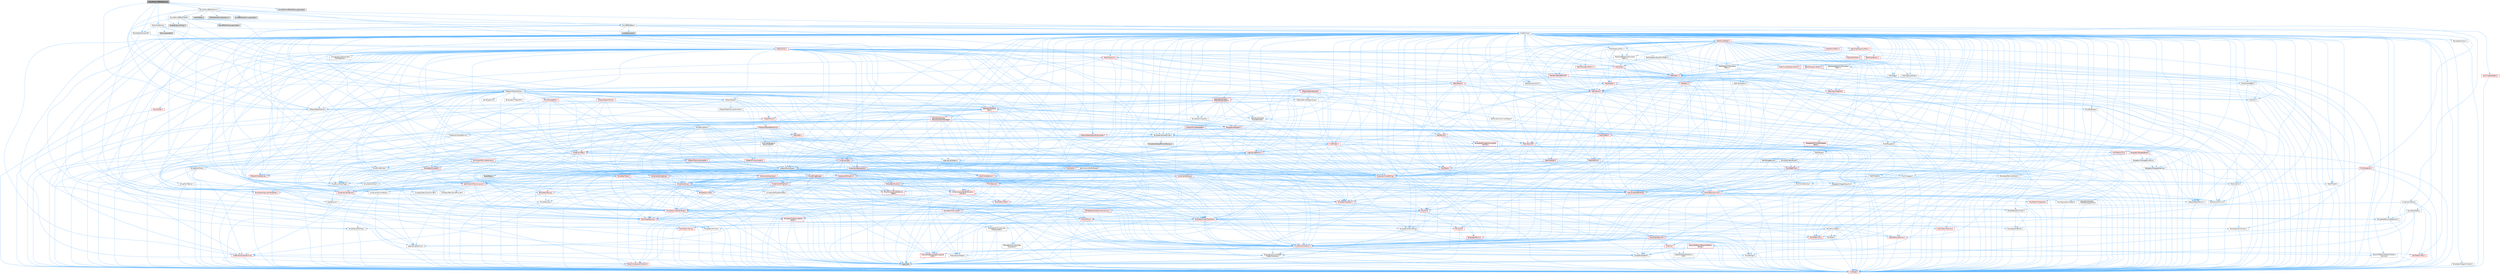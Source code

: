 digraph "SoundSubmixEffectFactory.h"
{
 // INTERACTIVE_SVG=YES
 // LATEX_PDF_SIZE
  bgcolor="transparent";
  edge [fontname=Helvetica,fontsize=10,labelfontname=Helvetica,labelfontsize=10];
  node [fontname=Helvetica,fontsize=10,shape=box,height=0.2,width=0.4];
  Node1 [id="Node000001",label="SoundSubmixEffectFactory.h",height=0.2,width=0.4,color="gray40", fillcolor="grey60", style="filled", fontcolor="black",tooltip=" "];
  Node1 -> Node2 [id="edge1_Node000001_Node000002",color="steelblue1",style="solid",tooltip=" "];
  Node2 [id="Node000002",label="Factories/Factory.h",height=0.2,width=0.4,color="grey40", fillcolor="white", style="filled",URL="$d2/d2f/Factory_8h.html",tooltip=" "];
  Node2 -> Node3 [id="edge2_Node000002_Node000003",color="steelblue1",style="solid",tooltip=" "];
  Node3 [id="Node000003",label="CoreMinimal.h",height=0.2,width=0.4,color="grey40", fillcolor="white", style="filled",URL="$d7/d67/CoreMinimal_8h.html",tooltip=" "];
  Node3 -> Node4 [id="edge3_Node000003_Node000004",color="steelblue1",style="solid",tooltip=" "];
  Node4 [id="Node000004",label="CoreTypes.h",height=0.2,width=0.4,color="red", fillcolor="#FFF0F0", style="filled",URL="$dc/dec/CoreTypes_8h.html",tooltip=" "];
  Node3 -> Node18 [id="edge4_Node000003_Node000018",color="steelblue1",style="solid",tooltip=" "];
  Node18 [id="Node000018",label="CoreFwd.h",height=0.2,width=0.4,color="red", fillcolor="#FFF0F0", style="filled",URL="$d1/d1e/CoreFwd_8h.html",tooltip=" "];
  Node18 -> Node4 [id="edge5_Node000018_Node000004",color="steelblue1",style="solid",tooltip=" "];
  Node18 -> Node19 [id="edge6_Node000018_Node000019",color="steelblue1",style="solid",tooltip=" "];
  Node19 [id="Node000019",label="Containers/ContainersFwd.h",height=0.2,width=0.4,color="red", fillcolor="#FFF0F0", style="filled",URL="$d4/d0a/ContainersFwd_8h.html",tooltip=" "];
  Node19 -> Node4 [id="edge7_Node000019_Node000004",color="steelblue1",style="solid",tooltip=" "];
  Node19 -> Node20 [id="edge8_Node000019_Node000020",color="steelblue1",style="solid",tooltip=" "];
  Node20 [id="Node000020",label="Traits/IsContiguousContainer.h",height=0.2,width=0.4,color="red", fillcolor="#FFF0F0", style="filled",URL="$d5/d3c/IsContiguousContainer_8h.html",tooltip=" "];
  Node20 -> Node4 [id="edge9_Node000020_Node000004",color="steelblue1",style="solid",tooltip=" "];
  Node18 -> Node24 [id="edge10_Node000018_Node000024",color="steelblue1",style="solid",tooltip=" "];
  Node24 [id="Node000024",label="UObject/UObjectHierarchy\lFwd.h",height=0.2,width=0.4,color="grey40", fillcolor="white", style="filled",URL="$d3/d13/UObjectHierarchyFwd_8h.html",tooltip=" "];
  Node3 -> Node24 [id="edge11_Node000003_Node000024",color="steelblue1",style="solid",tooltip=" "];
  Node3 -> Node19 [id="edge12_Node000003_Node000019",color="steelblue1",style="solid",tooltip=" "];
  Node3 -> Node25 [id="edge13_Node000003_Node000025",color="steelblue1",style="solid",tooltip=" "];
  Node25 [id="Node000025",label="Misc/VarArgs.h",height=0.2,width=0.4,color="grey40", fillcolor="white", style="filled",URL="$d5/d6f/VarArgs_8h.html",tooltip=" "];
  Node25 -> Node4 [id="edge14_Node000025_Node000004",color="steelblue1",style="solid",tooltip=" "];
  Node3 -> Node26 [id="edge15_Node000003_Node000026",color="steelblue1",style="solid",tooltip=" "];
  Node26 [id="Node000026",label="Logging/LogVerbosity.h",height=0.2,width=0.4,color="grey40", fillcolor="white", style="filled",URL="$d2/d8f/LogVerbosity_8h.html",tooltip=" "];
  Node26 -> Node4 [id="edge16_Node000026_Node000004",color="steelblue1",style="solid",tooltip=" "];
  Node3 -> Node27 [id="edge17_Node000003_Node000027",color="steelblue1",style="solid",tooltip=" "];
  Node27 [id="Node000027",label="Misc/OutputDevice.h",height=0.2,width=0.4,color="red", fillcolor="#FFF0F0", style="filled",URL="$d7/d32/OutputDevice_8h.html",tooltip=" "];
  Node27 -> Node18 [id="edge18_Node000027_Node000018",color="steelblue1",style="solid",tooltip=" "];
  Node27 -> Node4 [id="edge19_Node000027_Node000004",color="steelblue1",style="solid",tooltip=" "];
  Node27 -> Node26 [id="edge20_Node000027_Node000026",color="steelblue1",style="solid",tooltip=" "];
  Node27 -> Node25 [id="edge21_Node000027_Node000025",color="steelblue1",style="solid",tooltip=" "];
  Node27 -> Node28 [id="edge22_Node000027_Node000028",color="steelblue1",style="solid",tooltip=" "];
  Node28 [id="Node000028",label="Templates/IsArrayOrRefOf\lTypeByPredicate.h",height=0.2,width=0.4,color="grey40", fillcolor="white", style="filled",URL="$d6/da1/IsArrayOrRefOfTypeByPredicate_8h.html",tooltip=" "];
  Node28 -> Node4 [id="edge23_Node000028_Node000004",color="steelblue1",style="solid",tooltip=" "];
  Node27 -> Node31 [id="edge24_Node000027_Node000031",color="steelblue1",style="solid",tooltip=" "];
  Node31 [id="Node000031",label="Traits/IsCharEncodingCompatible\lWith.h",height=0.2,width=0.4,color="red", fillcolor="#FFF0F0", style="filled",URL="$df/dd1/IsCharEncodingCompatibleWith_8h.html",tooltip=" "];
  Node31 -> Node8 [id="edge25_Node000031_Node000008",color="steelblue1",style="solid",tooltip=" "];
  Node8 [id="Node000008",label="type_traits",height=0.2,width=0.4,color="grey60", fillcolor="#E0E0E0", style="filled",tooltip=" "];
  Node3 -> Node33 [id="edge26_Node000003_Node000033",color="steelblue1",style="solid",tooltip=" "];
  Node33 [id="Node000033",label="HAL/PlatformCrt.h",height=0.2,width=0.4,color="red", fillcolor="#FFF0F0", style="filled",URL="$d8/d75/PlatformCrt_8h.html",tooltip=" "];
  Node3 -> Node43 [id="edge27_Node000003_Node000043",color="steelblue1",style="solid",tooltip=" "];
  Node43 [id="Node000043",label="HAL/PlatformMisc.h",height=0.2,width=0.4,color="red", fillcolor="#FFF0F0", style="filled",URL="$d0/df5/PlatformMisc_8h.html",tooltip=" "];
  Node43 -> Node4 [id="edge28_Node000043_Node000004",color="steelblue1",style="solid",tooltip=" "];
  Node3 -> Node62 [id="edge29_Node000003_Node000062",color="steelblue1",style="solid",tooltip=" "];
  Node62 [id="Node000062",label="Misc/AssertionMacros.h",height=0.2,width=0.4,color="red", fillcolor="#FFF0F0", style="filled",URL="$d0/dfa/AssertionMacros_8h.html",tooltip=" "];
  Node62 -> Node4 [id="edge30_Node000062_Node000004",color="steelblue1",style="solid",tooltip=" "];
  Node62 -> Node43 [id="edge31_Node000062_Node000043",color="steelblue1",style="solid",tooltip=" "];
  Node62 -> Node9 [id="edge32_Node000062_Node000009",color="steelblue1",style="solid",tooltip=" "];
  Node9 [id="Node000009",label="PreprocessorHelpers.h",height=0.2,width=0.4,color="grey40", fillcolor="white", style="filled",URL="$db/ddb/PreprocessorHelpers_8h.html",tooltip=" "];
  Node62 -> Node63 [id="edge33_Node000062_Node000063",color="steelblue1",style="solid",tooltip=" "];
  Node63 [id="Node000063",label="Templates/EnableIf.h",height=0.2,width=0.4,color="grey40", fillcolor="white", style="filled",URL="$d7/d60/EnableIf_8h.html",tooltip=" "];
  Node63 -> Node4 [id="edge34_Node000063_Node000004",color="steelblue1",style="solid",tooltip=" "];
  Node62 -> Node28 [id="edge35_Node000062_Node000028",color="steelblue1",style="solid",tooltip=" "];
  Node62 -> Node31 [id="edge36_Node000062_Node000031",color="steelblue1",style="solid",tooltip=" "];
  Node62 -> Node25 [id="edge37_Node000062_Node000025",color="steelblue1",style="solid",tooltip=" "];
  Node3 -> Node71 [id="edge38_Node000003_Node000071",color="steelblue1",style="solid",tooltip=" "];
  Node71 [id="Node000071",label="Templates/IsPointer.h",height=0.2,width=0.4,color="grey40", fillcolor="white", style="filled",URL="$d7/d05/IsPointer_8h.html",tooltip=" "];
  Node71 -> Node4 [id="edge39_Node000071_Node000004",color="steelblue1",style="solid",tooltip=" "];
  Node3 -> Node72 [id="edge40_Node000003_Node000072",color="steelblue1",style="solid",tooltip=" "];
  Node72 [id="Node000072",label="HAL/PlatformMemory.h",height=0.2,width=0.4,color="red", fillcolor="#FFF0F0", style="filled",URL="$de/d68/PlatformMemory_8h.html",tooltip=" "];
  Node72 -> Node4 [id="edge41_Node000072_Node000004",color="steelblue1",style="solid",tooltip=" "];
  Node3 -> Node55 [id="edge42_Node000003_Node000055",color="steelblue1",style="solid",tooltip=" "];
  Node55 [id="Node000055",label="HAL/PlatformAtomics.h",height=0.2,width=0.4,color="red", fillcolor="#FFF0F0", style="filled",URL="$d3/d36/PlatformAtomics_8h.html",tooltip=" "];
  Node55 -> Node4 [id="edge43_Node000055_Node000004",color="steelblue1",style="solid",tooltip=" "];
  Node3 -> Node77 [id="edge44_Node000003_Node000077",color="steelblue1",style="solid",tooltip=" "];
  Node77 [id="Node000077",label="Misc/Exec.h",height=0.2,width=0.4,color="grey40", fillcolor="white", style="filled",URL="$de/ddb/Exec_8h.html",tooltip=" "];
  Node77 -> Node4 [id="edge45_Node000077_Node000004",color="steelblue1",style="solid",tooltip=" "];
  Node77 -> Node62 [id="edge46_Node000077_Node000062",color="steelblue1",style="solid",tooltip=" "];
  Node3 -> Node78 [id="edge47_Node000003_Node000078",color="steelblue1",style="solid",tooltip=" "];
  Node78 [id="Node000078",label="HAL/MemoryBase.h",height=0.2,width=0.4,color="grey40", fillcolor="white", style="filled",URL="$d6/d9f/MemoryBase_8h.html",tooltip=" "];
  Node78 -> Node4 [id="edge48_Node000078_Node000004",color="steelblue1",style="solid",tooltip=" "];
  Node78 -> Node55 [id="edge49_Node000078_Node000055",color="steelblue1",style="solid",tooltip=" "];
  Node78 -> Node33 [id="edge50_Node000078_Node000033",color="steelblue1",style="solid",tooltip=" "];
  Node78 -> Node77 [id="edge51_Node000078_Node000077",color="steelblue1",style="solid",tooltip=" "];
  Node78 -> Node27 [id="edge52_Node000078_Node000027",color="steelblue1",style="solid",tooltip=" "];
  Node78 -> Node79 [id="edge53_Node000078_Node000079",color="steelblue1",style="solid",tooltip=" "];
  Node79 [id="Node000079",label="Templates/Atomic.h",height=0.2,width=0.4,color="red", fillcolor="#FFF0F0", style="filled",URL="$d3/d91/Atomic_8h.html",tooltip=" "];
  Node3 -> Node88 [id="edge54_Node000003_Node000088",color="steelblue1",style="solid",tooltip=" "];
  Node88 [id="Node000088",label="HAL/UnrealMemory.h",height=0.2,width=0.4,color="red", fillcolor="#FFF0F0", style="filled",URL="$d9/d96/UnrealMemory_8h.html",tooltip=" "];
  Node88 -> Node4 [id="edge55_Node000088_Node000004",color="steelblue1",style="solid",tooltip=" "];
  Node88 -> Node78 [id="edge56_Node000088_Node000078",color="steelblue1",style="solid",tooltip=" "];
  Node88 -> Node72 [id="edge57_Node000088_Node000072",color="steelblue1",style="solid",tooltip=" "];
  Node88 -> Node71 [id="edge58_Node000088_Node000071",color="steelblue1",style="solid",tooltip=" "];
  Node3 -> Node90 [id="edge59_Node000003_Node000090",color="steelblue1",style="solid",tooltip=" "];
  Node90 [id="Node000090",label="Templates/IsArithmetic.h",height=0.2,width=0.4,color="grey40", fillcolor="white", style="filled",URL="$d2/d5d/IsArithmetic_8h.html",tooltip=" "];
  Node90 -> Node4 [id="edge60_Node000090_Node000004",color="steelblue1",style="solid",tooltip=" "];
  Node3 -> Node84 [id="edge61_Node000003_Node000084",color="steelblue1",style="solid",tooltip=" "];
  Node84 [id="Node000084",label="Templates/AndOrNot.h",height=0.2,width=0.4,color="grey40", fillcolor="white", style="filled",URL="$db/d0a/AndOrNot_8h.html",tooltip=" "];
  Node84 -> Node4 [id="edge62_Node000084_Node000004",color="steelblue1",style="solid",tooltip=" "];
  Node3 -> Node91 [id="edge63_Node000003_Node000091",color="steelblue1",style="solid",tooltip=" "];
  Node91 [id="Node000091",label="Templates/IsPODType.h",height=0.2,width=0.4,color="grey40", fillcolor="white", style="filled",URL="$d7/db1/IsPODType_8h.html",tooltip=" "];
  Node91 -> Node4 [id="edge64_Node000091_Node000004",color="steelblue1",style="solid",tooltip=" "];
  Node3 -> Node92 [id="edge65_Node000003_Node000092",color="steelblue1",style="solid",tooltip=" "];
  Node92 [id="Node000092",label="Templates/IsUECoreType.h",height=0.2,width=0.4,color="grey40", fillcolor="white", style="filled",URL="$d1/db8/IsUECoreType_8h.html",tooltip=" "];
  Node92 -> Node4 [id="edge66_Node000092_Node000004",color="steelblue1",style="solid",tooltip=" "];
  Node92 -> Node8 [id="edge67_Node000092_Node000008",color="steelblue1",style="solid",tooltip=" "];
  Node3 -> Node85 [id="edge68_Node000003_Node000085",color="steelblue1",style="solid",tooltip=" "];
  Node85 [id="Node000085",label="Templates/IsTriviallyCopy\lConstructible.h",height=0.2,width=0.4,color="grey40", fillcolor="white", style="filled",URL="$d3/d78/IsTriviallyCopyConstructible_8h.html",tooltip=" "];
  Node85 -> Node4 [id="edge69_Node000085_Node000004",color="steelblue1",style="solid",tooltip=" "];
  Node85 -> Node8 [id="edge70_Node000085_Node000008",color="steelblue1",style="solid",tooltip=" "];
  Node3 -> Node93 [id="edge71_Node000003_Node000093",color="steelblue1",style="solid",tooltip=" "];
  Node93 [id="Node000093",label="Templates/UnrealTypeTraits.h",height=0.2,width=0.4,color="red", fillcolor="#FFF0F0", style="filled",URL="$d2/d2d/UnrealTypeTraits_8h.html",tooltip=" "];
  Node93 -> Node4 [id="edge72_Node000093_Node000004",color="steelblue1",style="solid",tooltip=" "];
  Node93 -> Node71 [id="edge73_Node000093_Node000071",color="steelblue1",style="solid",tooltip=" "];
  Node93 -> Node62 [id="edge74_Node000093_Node000062",color="steelblue1",style="solid",tooltip=" "];
  Node93 -> Node84 [id="edge75_Node000093_Node000084",color="steelblue1",style="solid",tooltip=" "];
  Node93 -> Node63 [id="edge76_Node000093_Node000063",color="steelblue1",style="solid",tooltip=" "];
  Node93 -> Node90 [id="edge77_Node000093_Node000090",color="steelblue1",style="solid",tooltip=" "];
  Node93 -> Node91 [id="edge78_Node000093_Node000091",color="steelblue1",style="solid",tooltip=" "];
  Node93 -> Node92 [id="edge79_Node000093_Node000092",color="steelblue1",style="solid",tooltip=" "];
  Node93 -> Node85 [id="edge80_Node000093_Node000085",color="steelblue1",style="solid",tooltip=" "];
  Node3 -> Node63 [id="edge81_Node000003_Node000063",color="steelblue1",style="solid",tooltip=" "];
  Node3 -> Node95 [id="edge82_Node000003_Node000095",color="steelblue1",style="solid",tooltip=" "];
  Node95 [id="Node000095",label="Templates/RemoveReference.h",height=0.2,width=0.4,color="grey40", fillcolor="white", style="filled",URL="$da/dbe/RemoveReference_8h.html",tooltip=" "];
  Node95 -> Node4 [id="edge83_Node000095_Node000004",color="steelblue1",style="solid",tooltip=" "];
  Node3 -> Node96 [id="edge84_Node000003_Node000096",color="steelblue1",style="solid",tooltip=" "];
  Node96 [id="Node000096",label="Templates/IntegralConstant.h",height=0.2,width=0.4,color="grey40", fillcolor="white", style="filled",URL="$db/d1b/IntegralConstant_8h.html",tooltip=" "];
  Node96 -> Node4 [id="edge85_Node000096_Node000004",color="steelblue1",style="solid",tooltip=" "];
  Node3 -> Node97 [id="edge86_Node000003_Node000097",color="steelblue1",style="solid",tooltip=" "];
  Node97 [id="Node000097",label="Templates/IsClass.h",height=0.2,width=0.4,color="grey40", fillcolor="white", style="filled",URL="$db/dcb/IsClass_8h.html",tooltip=" "];
  Node97 -> Node4 [id="edge87_Node000097_Node000004",color="steelblue1",style="solid",tooltip=" "];
  Node3 -> Node98 [id="edge88_Node000003_Node000098",color="steelblue1",style="solid",tooltip=" "];
  Node98 [id="Node000098",label="Templates/TypeCompatible\lBytes.h",height=0.2,width=0.4,color="red", fillcolor="#FFF0F0", style="filled",URL="$df/d0a/TypeCompatibleBytes_8h.html",tooltip=" "];
  Node98 -> Node4 [id="edge89_Node000098_Node000004",color="steelblue1",style="solid",tooltip=" "];
  Node98 -> Node8 [id="edge90_Node000098_Node000008",color="steelblue1",style="solid",tooltip=" "];
  Node3 -> Node20 [id="edge91_Node000003_Node000020",color="steelblue1",style="solid",tooltip=" "];
  Node3 -> Node99 [id="edge92_Node000003_Node000099",color="steelblue1",style="solid",tooltip=" "];
  Node99 [id="Node000099",label="Templates/UnrealTemplate.h",height=0.2,width=0.4,color="red", fillcolor="#FFF0F0", style="filled",URL="$d4/d24/UnrealTemplate_8h.html",tooltip=" "];
  Node99 -> Node4 [id="edge93_Node000099_Node000004",color="steelblue1",style="solid",tooltip=" "];
  Node99 -> Node71 [id="edge94_Node000099_Node000071",color="steelblue1",style="solid",tooltip=" "];
  Node99 -> Node88 [id="edge95_Node000099_Node000088",color="steelblue1",style="solid",tooltip=" "];
  Node99 -> Node93 [id="edge96_Node000099_Node000093",color="steelblue1",style="solid",tooltip=" "];
  Node99 -> Node95 [id="edge97_Node000099_Node000095",color="steelblue1",style="solid",tooltip=" "];
  Node99 -> Node98 [id="edge98_Node000099_Node000098",color="steelblue1",style="solid",tooltip=" "];
  Node99 -> Node20 [id="edge99_Node000099_Node000020",color="steelblue1",style="solid",tooltip=" "];
  Node99 -> Node8 [id="edge100_Node000099_Node000008",color="steelblue1",style="solid",tooltip=" "];
  Node3 -> Node48 [id="edge101_Node000003_Node000048",color="steelblue1",style="solid",tooltip=" "];
  Node48 [id="Node000048",label="Math/NumericLimits.h",height=0.2,width=0.4,color="grey40", fillcolor="white", style="filled",URL="$df/d1b/NumericLimits_8h.html",tooltip=" "];
  Node48 -> Node4 [id="edge102_Node000048_Node000004",color="steelblue1",style="solid",tooltip=" "];
  Node3 -> Node103 [id="edge103_Node000003_Node000103",color="steelblue1",style="solid",tooltip=" "];
  Node103 [id="Node000103",label="HAL/PlatformMath.h",height=0.2,width=0.4,color="red", fillcolor="#FFF0F0", style="filled",URL="$dc/d53/PlatformMath_8h.html",tooltip=" "];
  Node103 -> Node4 [id="edge104_Node000103_Node000004",color="steelblue1",style="solid",tooltip=" "];
  Node3 -> Node86 [id="edge105_Node000003_Node000086",color="steelblue1",style="solid",tooltip=" "];
  Node86 [id="Node000086",label="Templates/IsTriviallyCopy\lAssignable.h",height=0.2,width=0.4,color="grey40", fillcolor="white", style="filled",URL="$d2/df2/IsTriviallyCopyAssignable_8h.html",tooltip=" "];
  Node86 -> Node4 [id="edge106_Node000086_Node000004",color="steelblue1",style="solid",tooltip=" "];
  Node86 -> Node8 [id="edge107_Node000086_Node000008",color="steelblue1",style="solid",tooltip=" "];
  Node3 -> Node111 [id="edge108_Node000003_Node000111",color="steelblue1",style="solid",tooltip=" "];
  Node111 [id="Node000111",label="Templates/MemoryOps.h",height=0.2,width=0.4,color="red", fillcolor="#FFF0F0", style="filled",URL="$db/dea/MemoryOps_8h.html",tooltip=" "];
  Node111 -> Node4 [id="edge109_Node000111_Node000004",color="steelblue1",style="solid",tooltip=" "];
  Node111 -> Node88 [id="edge110_Node000111_Node000088",color="steelblue1",style="solid",tooltip=" "];
  Node111 -> Node86 [id="edge111_Node000111_Node000086",color="steelblue1",style="solid",tooltip=" "];
  Node111 -> Node85 [id="edge112_Node000111_Node000085",color="steelblue1",style="solid",tooltip=" "];
  Node111 -> Node93 [id="edge113_Node000111_Node000093",color="steelblue1",style="solid",tooltip=" "];
  Node111 -> Node8 [id="edge114_Node000111_Node000008",color="steelblue1",style="solid",tooltip=" "];
  Node3 -> Node112 [id="edge115_Node000003_Node000112",color="steelblue1",style="solid",tooltip=" "];
  Node112 [id="Node000112",label="Containers/ContainerAllocation\lPolicies.h",height=0.2,width=0.4,color="red", fillcolor="#FFF0F0", style="filled",URL="$d7/dff/ContainerAllocationPolicies_8h.html",tooltip=" "];
  Node112 -> Node4 [id="edge116_Node000112_Node000004",color="steelblue1",style="solid",tooltip=" "];
  Node112 -> Node112 [id="edge117_Node000112_Node000112",color="steelblue1",style="solid",tooltip=" "];
  Node112 -> Node103 [id="edge118_Node000112_Node000103",color="steelblue1",style="solid",tooltip=" "];
  Node112 -> Node88 [id="edge119_Node000112_Node000088",color="steelblue1",style="solid",tooltip=" "];
  Node112 -> Node48 [id="edge120_Node000112_Node000048",color="steelblue1",style="solid",tooltip=" "];
  Node112 -> Node62 [id="edge121_Node000112_Node000062",color="steelblue1",style="solid",tooltip=" "];
  Node112 -> Node111 [id="edge122_Node000112_Node000111",color="steelblue1",style="solid",tooltip=" "];
  Node112 -> Node98 [id="edge123_Node000112_Node000098",color="steelblue1",style="solid",tooltip=" "];
  Node112 -> Node8 [id="edge124_Node000112_Node000008",color="steelblue1",style="solid",tooltip=" "];
  Node3 -> Node115 [id="edge125_Node000003_Node000115",color="steelblue1",style="solid",tooltip=" "];
  Node115 [id="Node000115",label="Templates/IsEnumClass.h",height=0.2,width=0.4,color="grey40", fillcolor="white", style="filled",URL="$d7/d15/IsEnumClass_8h.html",tooltip=" "];
  Node115 -> Node4 [id="edge126_Node000115_Node000004",color="steelblue1",style="solid",tooltip=" "];
  Node115 -> Node84 [id="edge127_Node000115_Node000084",color="steelblue1",style="solid",tooltip=" "];
  Node3 -> Node116 [id="edge128_Node000003_Node000116",color="steelblue1",style="solid",tooltip=" "];
  Node116 [id="Node000116",label="HAL/PlatformProperties.h",height=0.2,width=0.4,color="red", fillcolor="#FFF0F0", style="filled",URL="$d9/db0/PlatformProperties_8h.html",tooltip=" "];
  Node116 -> Node4 [id="edge129_Node000116_Node000004",color="steelblue1",style="solid",tooltip=" "];
  Node3 -> Node119 [id="edge130_Node000003_Node000119",color="steelblue1",style="solid",tooltip=" "];
  Node119 [id="Node000119",label="Misc/EngineVersionBase.h",height=0.2,width=0.4,color="grey40", fillcolor="white", style="filled",URL="$d5/d2b/EngineVersionBase_8h.html",tooltip=" "];
  Node119 -> Node4 [id="edge131_Node000119_Node000004",color="steelblue1",style="solid",tooltip=" "];
  Node3 -> Node120 [id="edge132_Node000003_Node000120",color="steelblue1",style="solid",tooltip=" "];
  Node120 [id="Node000120",label="Internationalization\l/TextNamespaceFwd.h",height=0.2,width=0.4,color="grey40", fillcolor="white", style="filled",URL="$d8/d97/TextNamespaceFwd_8h.html",tooltip=" "];
  Node120 -> Node4 [id="edge133_Node000120_Node000004",color="steelblue1",style="solid",tooltip=" "];
  Node3 -> Node121 [id="edge134_Node000003_Node000121",color="steelblue1",style="solid",tooltip=" "];
  Node121 [id="Node000121",label="Serialization/Archive.h",height=0.2,width=0.4,color="red", fillcolor="#FFF0F0", style="filled",URL="$d7/d3b/Archive_8h.html",tooltip=" "];
  Node121 -> Node18 [id="edge135_Node000121_Node000018",color="steelblue1",style="solid",tooltip=" "];
  Node121 -> Node4 [id="edge136_Node000121_Node000004",color="steelblue1",style="solid",tooltip=" "];
  Node121 -> Node116 [id="edge137_Node000121_Node000116",color="steelblue1",style="solid",tooltip=" "];
  Node121 -> Node120 [id="edge138_Node000121_Node000120",color="steelblue1",style="solid",tooltip=" "];
  Node121 -> Node62 [id="edge139_Node000121_Node000062",color="steelblue1",style="solid",tooltip=" "];
  Node121 -> Node119 [id="edge140_Node000121_Node000119",color="steelblue1",style="solid",tooltip=" "];
  Node121 -> Node25 [id="edge141_Node000121_Node000025",color="steelblue1",style="solid",tooltip=" "];
  Node121 -> Node63 [id="edge142_Node000121_Node000063",color="steelblue1",style="solid",tooltip=" "];
  Node121 -> Node28 [id="edge143_Node000121_Node000028",color="steelblue1",style="solid",tooltip=" "];
  Node121 -> Node115 [id="edge144_Node000121_Node000115",color="steelblue1",style="solid",tooltip=" "];
  Node121 -> Node99 [id="edge145_Node000121_Node000099",color="steelblue1",style="solid",tooltip=" "];
  Node121 -> Node31 [id="edge146_Node000121_Node000031",color="steelblue1",style="solid",tooltip=" "];
  Node121 -> Node124 [id="edge147_Node000121_Node000124",color="steelblue1",style="solid",tooltip=" "];
  Node124 [id="Node000124",label="UObject/ObjectVersion.h",height=0.2,width=0.4,color="grey40", fillcolor="white", style="filled",URL="$da/d63/ObjectVersion_8h.html",tooltip=" "];
  Node124 -> Node4 [id="edge148_Node000124_Node000004",color="steelblue1",style="solid",tooltip=" "];
  Node3 -> Node125 [id="edge149_Node000003_Node000125",color="steelblue1",style="solid",tooltip=" "];
  Node125 [id="Node000125",label="Templates/Less.h",height=0.2,width=0.4,color="grey40", fillcolor="white", style="filled",URL="$de/dc8/Less_8h.html",tooltip=" "];
  Node125 -> Node4 [id="edge150_Node000125_Node000004",color="steelblue1",style="solid",tooltip=" "];
  Node125 -> Node99 [id="edge151_Node000125_Node000099",color="steelblue1",style="solid",tooltip=" "];
  Node3 -> Node126 [id="edge152_Node000003_Node000126",color="steelblue1",style="solid",tooltip=" "];
  Node126 [id="Node000126",label="Templates/Sorting.h",height=0.2,width=0.4,color="red", fillcolor="#FFF0F0", style="filled",URL="$d3/d9e/Sorting_8h.html",tooltip=" "];
  Node126 -> Node4 [id="edge153_Node000126_Node000004",color="steelblue1",style="solid",tooltip=" "];
  Node126 -> Node103 [id="edge154_Node000126_Node000103",color="steelblue1",style="solid",tooltip=" "];
  Node126 -> Node125 [id="edge155_Node000126_Node000125",color="steelblue1",style="solid",tooltip=" "];
  Node3 -> Node137 [id="edge156_Node000003_Node000137",color="steelblue1",style="solid",tooltip=" "];
  Node137 [id="Node000137",label="Misc/Char.h",height=0.2,width=0.4,color="red", fillcolor="#FFF0F0", style="filled",URL="$d0/d58/Char_8h.html",tooltip=" "];
  Node137 -> Node4 [id="edge157_Node000137_Node000004",color="steelblue1",style="solid",tooltip=" "];
  Node137 -> Node8 [id="edge158_Node000137_Node000008",color="steelblue1",style="solid",tooltip=" "];
  Node3 -> Node140 [id="edge159_Node000003_Node000140",color="steelblue1",style="solid",tooltip=" "];
  Node140 [id="Node000140",label="GenericPlatform/GenericPlatform\lStricmp.h",height=0.2,width=0.4,color="grey40", fillcolor="white", style="filled",URL="$d2/d86/GenericPlatformStricmp_8h.html",tooltip=" "];
  Node140 -> Node4 [id="edge160_Node000140_Node000004",color="steelblue1",style="solid",tooltip=" "];
  Node3 -> Node141 [id="edge161_Node000003_Node000141",color="steelblue1",style="solid",tooltip=" "];
  Node141 [id="Node000141",label="GenericPlatform/GenericPlatform\lString.h",height=0.2,width=0.4,color="red", fillcolor="#FFF0F0", style="filled",URL="$dd/d20/GenericPlatformString_8h.html",tooltip=" "];
  Node141 -> Node4 [id="edge162_Node000141_Node000004",color="steelblue1",style="solid",tooltip=" "];
  Node141 -> Node140 [id="edge163_Node000141_Node000140",color="steelblue1",style="solid",tooltip=" "];
  Node141 -> Node63 [id="edge164_Node000141_Node000063",color="steelblue1",style="solid",tooltip=" "];
  Node141 -> Node31 [id="edge165_Node000141_Node000031",color="steelblue1",style="solid",tooltip=" "];
  Node141 -> Node8 [id="edge166_Node000141_Node000008",color="steelblue1",style="solid",tooltip=" "];
  Node3 -> Node74 [id="edge167_Node000003_Node000074",color="steelblue1",style="solid",tooltip=" "];
  Node74 [id="Node000074",label="HAL/PlatformString.h",height=0.2,width=0.4,color="red", fillcolor="#FFF0F0", style="filled",URL="$db/db5/PlatformString_8h.html",tooltip=" "];
  Node74 -> Node4 [id="edge168_Node000074_Node000004",color="steelblue1",style="solid",tooltip=" "];
  Node3 -> Node144 [id="edge169_Node000003_Node000144",color="steelblue1",style="solid",tooltip=" "];
  Node144 [id="Node000144",label="Misc/CString.h",height=0.2,width=0.4,color="red", fillcolor="#FFF0F0", style="filled",URL="$d2/d49/CString_8h.html",tooltip=" "];
  Node144 -> Node4 [id="edge170_Node000144_Node000004",color="steelblue1",style="solid",tooltip=" "];
  Node144 -> Node33 [id="edge171_Node000144_Node000033",color="steelblue1",style="solid",tooltip=" "];
  Node144 -> Node74 [id="edge172_Node000144_Node000074",color="steelblue1",style="solid",tooltip=" "];
  Node144 -> Node62 [id="edge173_Node000144_Node000062",color="steelblue1",style="solid",tooltip=" "];
  Node144 -> Node137 [id="edge174_Node000144_Node000137",color="steelblue1",style="solid",tooltip=" "];
  Node144 -> Node25 [id="edge175_Node000144_Node000025",color="steelblue1",style="solid",tooltip=" "];
  Node144 -> Node28 [id="edge176_Node000144_Node000028",color="steelblue1",style="solid",tooltip=" "];
  Node144 -> Node31 [id="edge177_Node000144_Node000031",color="steelblue1",style="solid",tooltip=" "];
  Node3 -> Node145 [id="edge178_Node000003_Node000145",color="steelblue1",style="solid",tooltip=" "];
  Node145 [id="Node000145",label="Misc/Crc.h",height=0.2,width=0.4,color="red", fillcolor="#FFF0F0", style="filled",URL="$d4/dd2/Crc_8h.html",tooltip=" "];
  Node145 -> Node4 [id="edge179_Node000145_Node000004",color="steelblue1",style="solid",tooltip=" "];
  Node145 -> Node74 [id="edge180_Node000145_Node000074",color="steelblue1",style="solid",tooltip=" "];
  Node145 -> Node62 [id="edge181_Node000145_Node000062",color="steelblue1",style="solid",tooltip=" "];
  Node145 -> Node144 [id="edge182_Node000145_Node000144",color="steelblue1",style="solid",tooltip=" "];
  Node145 -> Node137 [id="edge183_Node000145_Node000137",color="steelblue1",style="solid",tooltip=" "];
  Node145 -> Node93 [id="edge184_Node000145_Node000093",color="steelblue1",style="solid",tooltip=" "];
  Node3 -> Node136 [id="edge185_Node000003_Node000136",color="steelblue1",style="solid",tooltip=" "];
  Node136 [id="Node000136",label="Math/UnrealMathUtility.h",height=0.2,width=0.4,color="red", fillcolor="#FFF0F0", style="filled",URL="$db/db8/UnrealMathUtility_8h.html",tooltip=" "];
  Node136 -> Node4 [id="edge186_Node000136_Node000004",color="steelblue1",style="solid",tooltip=" "];
  Node136 -> Node62 [id="edge187_Node000136_Node000062",color="steelblue1",style="solid",tooltip=" "];
  Node136 -> Node103 [id="edge188_Node000136_Node000103",color="steelblue1",style="solid",tooltip=" "];
  Node3 -> Node146 [id="edge189_Node000003_Node000146",color="steelblue1",style="solid",tooltip=" "];
  Node146 [id="Node000146",label="Containers/UnrealString.h",height=0.2,width=0.4,color="red", fillcolor="#FFF0F0", style="filled",URL="$d5/dba/UnrealString_8h.html",tooltip=" "];
  Node3 -> Node150 [id="edge190_Node000003_Node000150",color="steelblue1",style="solid",tooltip=" "];
  Node150 [id="Node000150",label="Containers/Array.h",height=0.2,width=0.4,color="red", fillcolor="#FFF0F0", style="filled",URL="$df/dd0/Array_8h.html",tooltip=" "];
  Node150 -> Node4 [id="edge191_Node000150_Node000004",color="steelblue1",style="solid",tooltip=" "];
  Node150 -> Node62 [id="edge192_Node000150_Node000062",color="steelblue1",style="solid",tooltip=" "];
  Node150 -> Node151 [id="edge193_Node000150_Node000151",color="steelblue1",style="solid",tooltip=" "];
  Node151 [id="Node000151",label="Misc/IntrusiveUnsetOptional\lState.h",height=0.2,width=0.4,color="red", fillcolor="#FFF0F0", style="filled",URL="$d2/d0a/IntrusiveUnsetOptionalState_8h.html",tooltip=" "];
  Node150 -> Node88 [id="edge194_Node000150_Node000088",color="steelblue1",style="solid",tooltip=" "];
  Node150 -> Node93 [id="edge195_Node000150_Node000093",color="steelblue1",style="solid",tooltip=" "];
  Node150 -> Node99 [id="edge196_Node000150_Node000099",color="steelblue1",style="solid",tooltip=" "];
  Node150 -> Node112 [id="edge197_Node000150_Node000112",color="steelblue1",style="solid",tooltip=" "];
  Node150 -> Node121 [id="edge198_Node000150_Node000121",color="steelblue1",style="solid",tooltip=" "];
  Node150 -> Node171 [id="edge199_Node000150_Node000171",color="steelblue1",style="solid",tooltip=" "];
  Node171 [id="Node000171",label="Concepts/GetTypeHashable.h",height=0.2,width=0.4,color="grey40", fillcolor="white", style="filled",URL="$d3/da2/GetTypeHashable_8h.html",tooltip=" "];
  Node171 -> Node4 [id="edge200_Node000171_Node000004",color="steelblue1",style="solid",tooltip=" "];
  Node171 -> Node162 [id="edge201_Node000171_Node000162",color="steelblue1",style="solid",tooltip=" "];
  Node162 [id="Node000162",label="Templates/TypeHash.h",height=0.2,width=0.4,color="red", fillcolor="#FFF0F0", style="filled",URL="$d1/d62/TypeHash_8h.html",tooltip=" "];
  Node162 -> Node4 [id="edge202_Node000162_Node000004",color="steelblue1",style="solid",tooltip=" "];
  Node162 -> Node145 [id="edge203_Node000162_Node000145",color="steelblue1",style="solid",tooltip=" "];
  Node162 -> Node8 [id="edge204_Node000162_Node000008",color="steelblue1",style="solid",tooltip=" "];
  Node150 -> Node129 [id="edge205_Node000150_Node000129",color="steelblue1",style="solid",tooltip=" "];
  Node129 [id="Node000129",label="Templates/Invoke.h",height=0.2,width=0.4,color="red", fillcolor="#FFF0F0", style="filled",URL="$d7/deb/Invoke_8h.html",tooltip=" "];
  Node129 -> Node4 [id="edge206_Node000129_Node000004",color="steelblue1",style="solid",tooltip=" "];
  Node129 -> Node99 [id="edge207_Node000129_Node000099",color="steelblue1",style="solid",tooltip=" "];
  Node129 -> Node8 [id="edge208_Node000129_Node000008",color="steelblue1",style="solid",tooltip=" "];
  Node150 -> Node125 [id="edge209_Node000150_Node000125",color="steelblue1",style="solid",tooltip=" "];
  Node150 -> Node126 [id="edge210_Node000150_Node000126",color="steelblue1",style="solid",tooltip=" "];
  Node150 -> Node173 [id="edge211_Node000150_Node000173",color="steelblue1",style="solid",tooltip=" "];
  Node173 [id="Node000173",label="Templates/AlignmentTemplates.h",height=0.2,width=0.4,color="red", fillcolor="#FFF0F0", style="filled",URL="$dd/d32/AlignmentTemplates_8h.html",tooltip=" "];
  Node173 -> Node4 [id="edge212_Node000173_Node000004",color="steelblue1",style="solid",tooltip=" "];
  Node173 -> Node71 [id="edge213_Node000173_Node000071",color="steelblue1",style="solid",tooltip=" "];
  Node150 -> Node8 [id="edge214_Node000150_Node000008",color="steelblue1",style="solid",tooltip=" "];
  Node3 -> Node174 [id="edge215_Node000003_Node000174",color="steelblue1",style="solid",tooltip=" "];
  Node174 [id="Node000174",label="Misc/FrameNumber.h",height=0.2,width=0.4,color="grey40", fillcolor="white", style="filled",URL="$dd/dbd/FrameNumber_8h.html",tooltip=" "];
  Node174 -> Node4 [id="edge216_Node000174_Node000004",color="steelblue1",style="solid",tooltip=" "];
  Node174 -> Node48 [id="edge217_Node000174_Node000048",color="steelblue1",style="solid",tooltip=" "];
  Node174 -> Node136 [id="edge218_Node000174_Node000136",color="steelblue1",style="solid",tooltip=" "];
  Node174 -> Node63 [id="edge219_Node000174_Node000063",color="steelblue1",style="solid",tooltip=" "];
  Node174 -> Node93 [id="edge220_Node000174_Node000093",color="steelblue1",style="solid",tooltip=" "];
  Node3 -> Node175 [id="edge221_Node000003_Node000175",color="steelblue1",style="solid",tooltip=" "];
  Node175 [id="Node000175",label="Misc/Timespan.h",height=0.2,width=0.4,color="grey40", fillcolor="white", style="filled",URL="$da/dd9/Timespan_8h.html",tooltip=" "];
  Node175 -> Node4 [id="edge222_Node000175_Node000004",color="steelblue1",style="solid",tooltip=" "];
  Node175 -> Node176 [id="edge223_Node000175_Node000176",color="steelblue1",style="solid",tooltip=" "];
  Node176 [id="Node000176",label="Math/Interval.h",height=0.2,width=0.4,color="grey40", fillcolor="white", style="filled",URL="$d1/d55/Interval_8h.html",tooltip=" "];
  Node176 -> Node4 [id="edge224_Node000176_Node000004",color="steelblue1",style="solid",tooltip=" "];
  Node176 -> Node90 [id="edge225_Node000176_Node000090",color="steelblue1",style="solid",tooltip=" "];
  Node176 -> Node93 [id="edge226_Node000176_Node000093",color="steelblue1",style="solid",tooltip=" "];
  Node176 -> Node48 [id="edge227_Node000176_Node000048",color="steelblue1",style="solid",tooltip=" "];
  Node176 -> Node136 [id="edge228_Node000176_Node000136",color="steelblue1",style="solid",tooltip=" "];
  Node175 -> Node136 [id="edge229_Node000175_Node000136",color="steelblue1",style="solid",tooltip=" "];
  Node175 -> Node62 [id="edge230_Node000175_Node000062",color="steelblue1",style="solid",tooltip=" "];
  Node3 -> Node177 [id="edge231_Node000003_Node000177",color="steelblue1",style="solid",tooltip=" "];
  Node177 [id="Node000177",label="Containers/StringConv.h",height=0.2,width=0.4,color="red", fillcolor="#FFF0F0", style="filled",URL="$d3/ddf/StringConv_8h.html",tooltip=" "];
  Node177 -> Node4 [id="edge232_Node000177_Node000004",color="steelblue1",style="solid",tooltip=" "];
  Node177 -> Node62 [id="edge233_Node000177_Node000062",color="steelblue1",style="solid",tooltip=" "];
  Node177 -> Node112 [id="edge234_Node000177_Node000112",color="steelblue1",style="solid",tooltip=" "];
  Node177 -> Node150 [id="edge235_Node000177_Node000150",color="steelblue1",style="solid",tooltip=" "];
  Node177 -> Node144 [id="edge236_Node000177_Node000144",color="steelblue1",style="solid",tooltip=" "];
  Node177 -> Node178 [id="edge237_Node000177_Node000178",color="steelblue1",style="solid",tooltip=" "];
  Node178 [id="Node000178",label="Templates/IsArray.h",height=0.2,width=0.4,color="grey40", fillcolor="white", style="filled",URL="$d8/d8d/IsArray_8h.html",tooltip=" "];
  Node178 -> Node4 [id="edge238_Node000178_Node000004",color="steelblue1",style="solid",tooltip=" "];
  Node177 -> Node99 [id="edge239_Node000177_Node000099",color="steelblue1",style="solid",tooltip=" "];
  Node177 -> Node93 [id="edge240_Node000177_Node000093",color="steelblue1",style="solid",tooltip=" "];
  Node177 -> Node31 [id="edge241_Node000177_Node000031",color="steelblue1",style="solid",tooltip=" "];
  Node177 -> Node20 [id="edge242_Node000177_Node000020",color="steelblue1",style="solid",tooltip=" "];
  Node177 -> Node8 [id="edge243_Node000177_Node000008",color="steelblue1",style="solid",tooltip=" "];
  Node3 -> Node179 [id="edge244_Node000003_Node000179",color="steelblue1",style="solid",tooltip=" "];
  Node179 [id="Node000179",label="UObject/UnrealNames.h",height=0.2,width=0.4,color="red", fillcolor="#FFF0F0", style="filled",URL="$d8/db1/UnrealNames_8h.html",tooltip=" "];
  Node179 -> Node4 [id="edge245_Node000179_Node000004",color="steelblue1",style="solid",tooltip=" "];
  Node3 -> Node181 [id="edge246_Node000003_Node000181",color="steelblue1",style="solid",tooltip=" "];
  Node181 [id="Node000181",label="UObject/NameTypes.h",height=0.2,width=0.4,color="grey40", fillcolor="white", style="filled",URL="$d6/d35/NameTypes_8h.html",tooltip=" "];
  Node181 -> Node4 [id="edge247_Node000181_Node000004",color="steelblue1",style="solid",tooltip=" "];
  Node181 -> Node62 [id="edge248_Node000181_Node000062",color="steelblue1",style="solid",tooltip=" "];
  Node181 -> Node88 [id="edge249_Node000181_Node000088",color="steelblue1",style="solid",tooltip=" "];
  Node181 -> Node93 [id="edge250_Node000181_Node000093",color="steelblue1",style="solid",tooltip=" "];
  Node181 -> Node99 [id="edge251_Node000181_Node000099",color="steelblue1",style="solid",tooltip=" "];
  Node181 -> Node146 [id="edge252_Node000181_Node000146",color="steelblue1",style="solid",tooltip=" "];
  Node181 -> Node182 [id="edge253_Node000181_Node000182",color="steelblue1",style="solid",tooltip=" "];
  Node182 [id="Node000182",label="HAL/CriticalSection.h",height=0.2,width=0.4,color="red", fillcolor="#FFF0F0", style="filled",URL="$d6/d90/CriticalSection_8h.html",tooltip=" "];
  Node181 -> Node177 [id="edge254_Node000181_Node000177",color="steelblue1",style="solid",tooltip=" "];
  Node181 -> Node45 [id="edge255_Node000181_Node000045",color="steelblue1",style="solid",tooltip=" "];
  Node45 [id="Node000045",label="Containers/StringFwd.h",height=0.2,width=0.4,color="red", fillcolor="#FFF0F0", style="filled",URL="$df/d37/StringFwd_8h.html",tooltip=" "];
  Node45 -> Node4 [id="edge256_Node000045_Node000004",color="steelblue1",style="solid",tooltip=" "];
  Node45 -> Node20 [id="edge257_Node000045_Node000020",color="steelblue1",style="solid",tooltip=" "];
  Node181 -> Node179 [id="edge258_Node000181_Node000179",color="steelblue1",style="solid",tooltip=" "];
  Node181 -> Node79 [id="edge259_Node000181_Node000079",color="steelblue1",style="solid",tooltip=" "];
  Node181 -> Node158 [id="edge260_Node000181_Node000158",color="steelblue1",style="solid",tooltip=" "];
  Node158 [id="Node000158",label="Serialization/MemoryLayout.h",height=0.2,width=0.4,color="red", fillcolor="#FFF0F0", style="filled",URL="$d7/d66/MemoryLayout_8h.html",tooltip=" "];
  Node158 -> Node159 [id="edge261_Node000158_Node000159",color="steelblue1",style="solid",tooltip=" "];
  Node159 [id="Node000159",label="Concepts/StaticClassProvider.h",height=0.2,width=0.4,color="grey40", fillcolor="white", style="filled",URL="$dd/d83/StaticClassProvider_8h.html",tooltip=" "];
  Node158 -> Node160 [id="edge262_Node000158_Node000160",color="steelblue1",style="solid",tooltip=" "];
  Node160 [id="Node000160",label="Concepts/StaticStructProvider.h",height=0.2,width=0.4,color="grey40", fillcolor="white", style="filled",URL="$d5/d77/StaticStructProvider_8h.html",tooltip=" "];
  Node158 -> Node161 [id="edge263_Node000158_Node000161",color="steelblue1",style="solid",tooltip=" "];
  Node161 [id="Node000161",label="Containers/EnumAsByte.h",height=0.2,width=0.4,color="grey40", fillcolor="white", style="filled",URL="$d6/d9a/EnumAsByte_8h.html",tooltip=" "];
  Node161 -> Node4 [id="edge264_Node000161_Node000004",color="steelblue1",style="solid",tooltip=" "];
  Node161 -> Node91 [id="edge265_Node000161_Node000091",color="steelblue1",style="solid",tooltip=" "];
  Node161 -> Node162 [id="edge266_Node000161_Node000162",color="steelblue1",style="solid",tooltip=" "];
  Node158 -> Node45 [id="edge267_Node000158_Node000045",color="steelblue1",style="solid",tooltip=" "];
  Node158 -> Node88 [id="edge268_Node000158_Node000088",color="steelblue1",style="solid",tooltip=" "];
  Node158 -> Node63 [id="edge269_Node000158_Node000063",color="steelblue1",style="solid",tooltip=" "];
  Node158 -> Node99 [id="edge270_Node000158_Node000099",color="steelblue1",style="solid",tooltip=" "];
  Node181 -> Node151 [id="edge271_Node000181_Node000151",color="steelblue1",style="solid",tooltip=" "];
  Node181 -> Node185 [id="edge272_Node000181_Node000185",color="steelblue1",style="solid",tooltip=" "];
  Node185 [id="Node000185",label="Misc/StringBuilder.h",height=0.2,width=0.4,color="red", fillcolor="#FFF0F0", style="filled",URL="$d4/d52/StringBuilder_8h.html",tooltip=" "];
  Node185 -> Node45 [id="edge273_Node000185_Node000045",color="steelblue1",style="solid",tooltip=" "];
  Node185 -> Node186 [id="edge274_Node000185_Node000186",color="steelblue1",style="solid",tooltip=" "];
  Node186 [id="Node000186",label="Containers/StringView.h",height=0.2,width=0.4,color="red", fillcolor="#FFF0F0", style="filled",URL="$dd/dea/StringView_8h.html",tooltip=" "];
  Node186 -> Node4 [id="edge275_Node000186_Node000004",color="steelblue1",style="solid",tooltip=" "];
  Node186 -> Node45 [id="edge276_Node000186_Node000045",color="steelblue1",style="solid",tooltip=" "];
  Node186 -> Node88 [id="edge277_Node000186_Node000088",color="steelblue1",style="solid",tooltip=" "];
  Node186 -> Node48 [id="edge278_Node000186_Node000048",color="steelblue1",style="solid",tooltip=" "];
  Node186 -> Node136 [id="edge279_Node000186_Node000136",color="steelblue1",style="solid",tooltip=" "];
  Node186 -> Node145 [id="edge280_Node000186_Node000145",color="steelblue1",style="solid",tooltip=" "];
  Node186 -> Node144 [id="edge281_Node000186_Node000144",color="steelblue1",style="solid",tooltip=" "];
  Node186 -> Node99 [id="edge282_Node000186_Node000099",color="steelblue1",style="solid",tooltip=" "];
  Node186 -> Node31 [id="edge283_Node000186_Node000031",color="steelblue1",style="solid",tooltip=" "];
  Node186 -> Node20 [id="edge284_Node000186_Node000020",color="steelblue1",style="solid",tooltip=" "];
  Node186 -> Node8 [id="edge285_Node000186_Node000008",color="steelblue1",style="solid",tooltip=" "];
  Node185 -> Node4 [id="edge286_Node000185_Node000004",color="steelblue1",style="solid",tooltip=" "];
  Node185 -> Node74 [id="edge287_Node000185_Node000074",color="steelblue1",style="solid",tooltip=" "];
  Node185 -> Node88 [id="edge288_Node000185_Node000088",color="steelblue1",style="solid",tooltip=" "];
  Node185 -> Node62 [id="edge289_Node000185_Node000062",color="steelblue1",style="solid",tooltip=" "];
  Node185 -> Node144 [id="edge290_Node000185_Node000144",color="steelblue1",style="solid",tooltip=" "];
  Node185 -> Node63 [id="edge291_Node000185_Node000063",color="steelblue1",style="solid",tooltip=" "];
  Node185 -> Node28 [id="edge292_Node000185_Node000028",color="steelblue1",style="solid",tooltip=" "];
  Node185 -> Node99 [id="edge293_Node000185_Node000099",color="steelblue1",style="solid",tooltip=" "];
  Node185 -> Node93 [id="edge294_Node000185_Node000093",color="steelblue1",style="solid",tooltip=" "];
  Node185 -> Node31 [id="edge295_Node000185_Node000031",color="steelblue1",style="solid",tooltip=" "];
  Node185 -> Node20 [id="edge296_Node000185_Node000020",color="steelblue1",style="solid",tooltip=" "];
  Node185 -> Node8 [id="edge297_Node000185_Node000008",color="steelblue1",style="solid",tooltip=" "];
  Node181 -> Node61 [id="edge298_Node000181_Node000061",color="steelblue1",style="solid",tooltip=" "];
  Node61 [id="Node000061",label="Trace/Trace.h",height=0.2,width=0.4,color="grey60", fillcolor="#E0E0E0", style="filled",tooltip=" "];
  Node3 -> Node189 [id="edge299_Node000003_Node000189",color="steelblue1",style="solid",tooltip=" "];
  Node189 [id="Node000189",label="Misc/Parse.h",height=0.2,width=0.4,color="red", fillcolor="#FFF0F0", style="filled",URL="$dc/d71/Parse_8h.html",tooltip=" "];
  Node189 -> Node45 [id="edge300_Node000189_Node000045",color="steelblue1",style="solid",tooltip=" "];
  Node189 -> Node146 [id="edge301_Node000189_Node000146",color="steelblue1",style="solid",tooltip=" "];
  Node189 -> Node4 [id="edge302_Node000189_Node000004",color="steelblue1",style="solid",tooltip=" "];
  Node189 -> Node33 [id="edge303_Node000189_Node000033",color="steelblue1",style="solid",tooltip=" "];
  Node189 -> Node50 [id="edge304_Node000189_Node000050",color="steelblue1",style="solid",tooltip=" "];
  Node50 [id="Node000050",label="Misc/EnumClassFlags.h",height=0.2,width=0.4,color="grey40", fillcolor="white", style="filled",URL="$d8/de7/EnumClassFlags_8h.html",tooltip=" "];
  Node189 -> Node190 [id="edge305_Node000189_Node000190",color="steelblue1",style="solid",tooltip=" "];
  Node190 [id="Node000190",label="Templates/Function.h",height=0.2,width=0.4,color="red", fillcolor="#FFF0F0", style="filled",URL="$df/df5/Function_8h.html",tooltip=" "];
  Node190 -> Node4 [id="edge306_Node000190_Node000004",color="steelblue1",style="solid",tooltip=" "];
  Node190 -> Node62 [id="edge307_Node000190_Node000062",color="steelblue1",style="solid",tooltip=" "];
  Node190 -> Node151 [id="edge308_Node000190_Node000151",color="steelblue1",style="solid",tooltip=" "];
  Node190 -> Node88 [id="edge309_Node000190_Node000088",color="steelblue1",style="solid",tooltip=" "];
  Node190 -> Node93 [id="edge310_Node000190_Node000093",color="steelblue1",style="solid",tooltip=" "];
  Node190 -> Node129 [id="edge311_Node000190_Node000129",color="steelblue1",style="solid",tooltip=" "];
  Node190 -> Node99 [id="edge312_Node000190_Node000099",color="steelblue1",style="solid",tooltip=" "];
  Node190 -> Node136 [id="edge313_Node000190_Node000136",color="steelblue1",style="solid",tooltip=" "];
  Node190 -> Node8 [id="edge314_Node000190_Node000008",color="steelblue1",style="solid",tooltip=" "];
  Node3 -> Node173 [id="edge315_Node000003_Node000173",color="steelblue1",style="solid",tooltip=" "];
  Node3 -> Node192 [id="edge316_Node000003_Node000192",color="steelblue1",style="solid",tooltip=" "];
  Node192 [id="Node000192",label="Misc/StructBuilder.h",height=0.2,width=0.4,color="grey40", fillcolor="white", style="filled",URL="$d9/db3/StructBuilder_8h.html",tooltip=" "];
  Node192 -> Node4 [id="edge317_Node000192_Node000004",color="steelblue1",style="solid",tooltip=" "];
  Node192 -> Node136 [id="edge318_Node000192_Node000136",color="steelblue1",style="solid",tooltip=" "];
  Node192 -> Node173 [id="edge319_Node000192_Node000173",color="steelblue1",style="solid",tooltip=" "];
  Node3 -> Node105 [id="edge320_Node000003_Node000105",color="steelblue1",style="solid",tooltip=" "];
  Node105 [id="Node000105",label="Templates/Decay.h",height=0.2,width=0.4,color="grey40", fillcolor="white", style="filled",URL="$dd/d0f/Decay_8h.html",tooltip=" "];
  Node105 -> Node4 [id="edge321_Node000105_Node000004",color="steelblue1",style="solid",tooltip=" "];
  Node105 -> Node95 [id="edge322_Node000105_Node000095",color="steelblue1",style="solid",tooltip=" "];
  Node105 -> Node8 [id="edge323_Node000105_Node000008",color="steelblue1",style="solid",tooltip=" "];
  Node3 -> Node193 [id="edge324_Node000003_Node000193",color="steelblue1",style="solid",tooltip=" "];
  Node193 [id="Node000193",label="Templates/PointerIsConvertible\lFromTo.h",height=0.2,width=0.4,color="red", fillcolor="#FFF0F0", style="filled",URL="$d6/d65/PointerIsConvertibleFromTo_8h.html",tooltip=" "];
  Node193 -> Node4 [id="edge325_Node000193_Node000004",color="steelblue1",style="solid",tooltip=" "];
  Node193 -> Node8 [id="edge326_Node000193_Node000008",color="steelblue1",style="solid",tooltip=" "];
  Node3 -> Node129 [id="edge327_Node000003_Node000129",color="steelblue1",style="solid",tooltip=" "];
  Node3 -> Node190 [id="edge328_Node000003_Node000190",color="steelblue1",style="solid",tooltip=" "];
  Node3 -> Node162 [id="edge329_Node000003_Node000162",color="steelblue1",style="solid",tooltip=" "];
  Node3 -> Node194 [id="edge330_Node000003_Node000194",color="steelblue1",style="solid",tooltip=" "];
  Node194 [id="Node000194",label="Containers/ScriptArray.h",height=0.2,width=0.4,color="red", fillcolor="#FFF0F0", style="filled",URL="$dc/daf/ScriptArray_8h.html",tooltip=" "];
  Node194 -> Node4 [id="edge331_Node000194_Node000004",color="steelblue1",style="solid",tooltip=" "];
  Node194 -> Node62 [id="edge332_Node000194_Node000062",color="steelblue1",style="solid",tooltip=" "];
  Node194 -> Node88 [id="edge333_Node000194_Node000088",color="steelblue1",style="solid",tooltip=" "];
  Node194 -> Node112 [id="edge334_Node000194_Node000112",color="steelblue1",style="solid",tooltip=" "];
  Node194 -> Node150 [id="edge335_Node000194_Node000150",color="steelblue1",style="solid",tooltip=" "];
  Node3 -> Node195 [id="edge336_Node000003_Node000195",color="steelblue1",style="solid",tooltip=" "];
  Node195 [id="Node000195",label="Containers/BitArray.h",height=0.2,width=0.4,color="red", fillcolor="#FFF0F0", style="filled",URL="$d1/de4/BitArray_8h.html",tooltip=" "];
  Node195 -> Node112 [id="edge337_Node000195_Node000112",color="steelblue1",style="solid",tooltip=" "];
  Node195 -> Node4 [id="edge338_Node000195_Node000004",color="steelblue1",style="solid",tooltip=" "];
  Node195 -> Node55 [id="edge339_Node000195_Node000055",color="steelblue1",style="solid",tooltip=" "];
  Node195 -> Node88 [id="edge340_Node000195_Node000088",color="steelblue1",style="solid",tooltip=" "];
  Node195 -> Node136 [id="edge341_Node000195_Node000136",color="steelblue1",style="solid",tooltip=" "];
  Node195 -> Node62 [id="edge342_Node000195_Node000062",color="steelblue1",style="solid",tooltip=" "];
  Node195 -> Node50 [id="edge343_Node000195_Node000050",color="steelblue1",style="solid",tooltip=" "];
  Node195 -> Node121 [id="edge344_Node000195_Node000121",color="steelblue1",style="solid",tooltip=" "];
  Node195 -> Node158 [id="edge345_Node000195_Node000158",color="steelblue1",style="solid",tooltip=" "];
  Node195 -> Node63 [id="edge346_Node000195_Node000063",color="steelblue1",style="solid",tooltip=" "];
  Node195 -> Node129 [id="edge347_Node000195_Node000129",color="steelblue1",style="solid",tooltip=" "];
  Node195 -> Node99 [id="edge348_Node000195_Node000099",color="steelblue1",style="solid",tooltip=" "];
  Node195 -> Node93 [id="edge349_Node000195_Node000093",color="steelblue1",style="solid",tooltip=" "];
  Node3 -> Node196 [id="edge350_Node000003_Node000196",color="steelblue1",style="solid",tooltip=" "];
  Node196 [id="Node000196",label="Containers/SparseArray.h",height=0.2,width=0.4,color="red", fillcolor="#FFF0F0", style="filled",URL="$d5/dbf/SparseArray_8h.html",tooltip=" "];
  Node196 -> Node4 [id="edge351_Node000196_Node000004",color="steelblue1",style="solid",tooltip=" "];
  Node196 -> Node62 [id="edge352_Node000196_Node000062",color="steelblue1",style="solid",tooltip=" "];
  Node196 -> Node88 [id="edge353_Node000196_Node000088",color="steelblue1",style="solid",tooltip=" "];
  Node196 -> Node93 [id="edge354_Node000196_Node000093",color="steelblue1",style="solid",tooltip=" "];
  Node196 -> Node99 [id="edge355_Node000196_Node000099",color="steelblue1",style="solid",tooltip=" "];
  Node196 -> Node112 [id="edge356_Node000196_Node000112",color="steelblue1",style="solid",tooltip=" "];
  Node196 -> Node125 [id="edge357_Node000196_Node000125",color="steelblue1",style="solid",tooltip=" "];
  Node196 -> Node150 [id="edge358_Node000196_Node000150",color="steelblue1",style="solid",tooltip=" "];
  Node196 -> Node136 [id="edge359_Node000196_Node000136",color="steelblue1",style="solid",tooltip=" "];
  Node196 -> Node194 [id="edge360_Node000196_Node000194",color="steelblue1",style="solid",tooltip=" "];
  Node196 -> Node195 [id="edge361_Node000196_Node000195",color="steelblue1",style="solid",tooltip=" "];
  Node196 -> Node146 [id="edge362_Node000196_Node000146",color="steelblue1",style="solid",tooltip=" "];
  Node196 -> Node151 [id="edge363_Node000196_Node000151",color="steelblue1",style="solid",tooltip=" "];
  Node3 -> Node212 [id="edge364_Node000003_Node000212",color="steelblue1",style="solid",tooltip=" "];
  Node212 [id="Node000212",label="Containers/Set.h",height=0.2,width=0.4,color="red", fillcolor="#FFF0F0", style="filled",URL="$d4/d45/Set_8h.html",tooltip=" "];
  Node212 -> Node112 [id="edge365_Node000212_Node000112",color="steelblue1",style="solid",tooltip=" "];
  Node212 -> Node196 [id="edge366_Node000212_Node000196",color="steelblue1",style="solid",tooltip=" "];
  Node212 -> Node19 [id="edge367_Node000212_Node000019",color="steelblue1",style="solid",tooltip=" "];
  Node212 -> Node136 [id="edge368_Node000212_Node000136",color="steelblue1",style="solid",tooltip=" "];
  Node212 -> Node62 [id="edge369_Node000212_Node000062",color="steelblue1",style="solid",tooltip=" "];
  Node212 -> Node192 [id="edge370_Node000212_Node000192",color="steelblue1",style="solid",tooltip=" "];
  Node212 -> Node190 [id="edge371_Node000212_Node000190",color="steelblue1",style="solid",tooltip=" "];
  Node212 -> Node126 [id="edge372_Node000212_Node000126",color="steelblue1",style="solid",tooltip=" "];
  Node212 -> Node162 [id="edge373_Node000212_Node000162",color="steelblue1",style="solid",tooltip=" "];
  Node212 -> Node99 [id="edge374_Node000212_Node000099",color="steelblue1",style="solid",tooltip=" "];
  Node212 -> Node8 [id="edge375_Node000212_Node000008",color="steelblue1",style="solid",tooltip=" "];
  Node3 -> Node215 [id="edge376_Node000003_Node000215",color="steelblue1",style="solid",tooltip=" "];
  Node215 [id="Node000215",label="Algo/Reverse.h",height=0.2,width=0.4,color="grey40", fillcolor="white", style="filled",URL="$d5/d93/Reverse_8h.html",tooltip=" "];
  Node215 -> Node4 [id="edge377_Node000215_Node000004",color="steelblue1",style="solid",tooltip=" "];
  Node215 -> Node99 [id="edge378_Node000215_Node000099",color="steelblue1",style="solid",tooltip=" "];
  Node3 -> Node216 [id="edge379_Node000003_Node000216",color="steelblue1",style="solid",tooltip=" "];
  Node216 [id="Node000216",label="Containers/Map.h",height=0.2,width=0.4,color="red", fillcolor="#FFF0F0", style="filled",URL="$df/d79/Map_8h.html",tooltip=" "];
  Node216 -> Node4 [id="edge380_Node000216_Node000004",color="steelblue1",style="solid",tooltip=" "];
  Node216 -> Node215 [id="edge381_Node000216_Node000215",color="steelblue1",style="solid",tooltip=" "];
  Node216 -> Node212 [id="edge382_Node000216_Node000212",color="steelblue1",style="solid",tooltip=" "];
  Node216 -> Node146 [id="edge383_Node000216_Node000146",color="steelblue1",style="solid",tooltip=" "];
  Node216 -> Node62 [id="edge384_Node000216_Node000062",color="steelblue1",style="solid",tooltip=" "];
  Node216 -> Node192 [id="edge385_Node000216_Node000192",color="steelblue1",style="solid",tooltip=" "];
  Node216 -> Node190 [id="edge386_Node000216_Node000190",color="steelblue1",style="solid",tooltip=" "];
  Node216 -> Node126 [id="edge387_Node000216_Node000126",color="steelblue1",style="solid",tooltip=" "];
  Node216 -> Node217 [id="edge388_Node000216_Node000217",color="steelblue1",style="solid",tooltip=" "];
  Node217 [id="Node000217",label="Templates/Tuple.h",height=0.2,width=0.4,color="red", fillcolor="#FFF0F0", style="filled",URL="$d2/d4f/Tuple_8h.html",tooltip=" "];
  Node217 -> Node4 [id="edge389_Node000217_Node000004",color="steelblue1",style="solid",tooltip=" "];
  Node217 -> Node99 [id="edge390_Node000217_Node000099",color="steelblue1",style="solid",tooltip=" "];
  Node217 -> Node218 [id="edge391_Node000217_Node000218",color="steelblue1",style="solid",tooltip=" "];
  Node218 [id="Node000218",label="Delegates/IntegerSequence.h",height=0.2,width=0.4,color="grey40", fillcolor="white", style="filled",URL="$d2/dcc/IntegerSequence_8h.html",tooltip=" "];
  Node218 -> Node4 [id="edge392_Node000218_Node000004",color="steelblue1",style="solid",tooltip=" "];
  Node217 -> Node129 [id="edge393_Node000217_Node000129",color="steelblue1",style="solid",tooltip=" "];
  Node217 -> Node158 [id="edge394_Node000217_Node000158",color="steelblue1",style="solid",tooltip=" "];
  Node217 -> Node162 [id="edge395_Node000217_Node000162",color="steelblue1",style="solid",tooltip=" "];
  Node217 -> Node8 [id="edge396_Node000217_Node000008",color="steelblue1",style="solid",tooltip=" "];
  Node216 -> Node99 [id="edge397_Node000216_Node000099",color="steelblue1",style="solid",tooltip=" "];
  Node216 -> Node93 [id="edge398_Node000216_Node000093",color="steelblue1",style="solid",tooltip=" "];
  Node216 -> Node8 [id="edge399_Node000216_Node000008",color="steelblue1",style="solid",tooltip=" "];
  Node3 -> Node220 [id="edge400_Node000003_Node000220",color="steelblue1",style="solid",tooltip=" "];
  Node220 [id="Node000220",label="Math/IntPoint.h",height=0.2,width=0.4,color="red", fillcolor="#FFF0F0", style="filled",URL="$d3/df7/IntPoint_8h.html",tooltip=" "];
  Node220 -> Node4 [id="edge401_Node000220_Node000004",color="steelblue1",style="solid",tooltip=" "];
  Node220 -> Node62 [id="edge402_Node000220_Node000062",color="steelblue1",style="solid",tooltip=" "];
  Node220 -> Node189 [id="edge403_Node000220_Node000189",color="steelblue1",style="solid",tooltip=" "];
  Node220 -> Node136 [id="edge404_Node000220_Node000136",color="steelblue1",style="solid",tooltip=" "];
  Node220 -> Node146 [id="edge405_Node000220_Node000146",color="steelblue1",style="solid",tooltip=" "];
  Node220 -> Node162 [id="edge406_Node000220_Node000162",color="steelblue1",style="solid",tooltip=" "];
  Node3 -> Node222 [id="edge407_Node000003_Node000222",color="steelblue1",style="solid",tooltip=" "];
  Node222 [id="Node000222",label="Math/IntVector.h",height=0.2,width=0.4,color="red", fillcolor="#FFF0F0", style="filled",URL="$d7/d44/IntVector_8h.html",tooltip=" "];
  Node222 -> Node4 [id="edge408_Node000222_Node000004",color="steelblue1",style="solid",tooltip=" "];
  Node222 -> Node145 [id="edge409_Node000222_Node000145",color="steelblue1",style="solid",tooltip=" "];
  Node222 -> Node189 [id="edge410_Node000222_Node000189",color="steelblue1",style="solid",tooltip=" "];
  Node222 -> Node136 [id="edge411_Node000222_Node000136",color="steelblue1",style="solid",tooltip=" "];
  Node222 -> Node146 [id="edge412_Node000222_Node000146",color="steelblue1",style="solid",tooltip=" "];
  Node3 -> Node223 [id="edge413_Node000003_Node000223",color="steelblue1",style="solid",tooltip=" "];
  Node223 [id="Node000223",label="Logging/LogCategory.h",height=0.2,width=0.4,color="grey40", fillcolor="white", style="filled",URL="$d9/d36/LogCategory_8h.html",tooltip=" "];
  Node223 -> Node4 [id="edge414_Node000223_Node000004",color="steelblue1",style="solid",tooltip=" "];
  Node223 -> Node26 [id="edge415_Node000223_Node000026",color="steelblue1",style="solid",tooltip=" "];
  Node223 -> Node181 [id="edge416_Node000223_Node000181",color="steelblue1",style="solid",tooltip=" "];
  Node3 -> Node224 [id="edge417_Node000003_Node000224",color="steelblue1",style="solid",tooltip=" "];
  Node224 [id="Node000224",label="Logging/LogMacros.h",height=0.2,width=0.4,color="red", fillcolor="#FFF0F0", style="filled",URL="$d0/d16/LogMacros_8h.html",tooltip=" "];
  Node224 -> Node146 [id="edge418_Node000224_Node000146",color="steelblue1",style="solid",tooltip=" "];
  Node224 -> Node4 [id="edge419_Node000224_Node000004",color="steelblue1",style="solid",tooltip=" "];
  Node224 -> Node9 [id="edge420_Node000224_Node000009",color="steelblue1",style="solid",tooltip=" "];
  Node224 -> Node223 [id="edge421_Node000224_Node000223",color="steelblue1",style="solid",tooltip=" "];
  Node224 -> Node26 [id="edge422_Node000224_Node000026",color="steelblue1",style="solid",tooltip=" "];
  Node224 -> Node62 [id="edge423_Node000224_Node000062",color="steelblue1",style="solid",tooltip=" "];
  Node224 -> Node25 [id="edge424_Node000224_Node000025",color="steelblue1",style="solid",tooltip=" "];
  Node224 -> Node63 [id="edge425_Node000224_Node000063",color="steelblue1",style="solid",tooltip=" "];
  Node224 -> Node28 [id="edge426_Node000224_Node000028",color="steelblue1",style="solid",tooltip=" "];
  Node224 -> Node31 [id="edge427_Node000224_Node000031",color="steelblue1",style="solid",tooltip=" "];
  Node224 -> Node8 [id="edge428_Node000224_Node000008",color="steelblue1",style="solid",tooltip=" "];
  Node3 -> Node227 [id="edge429_Node000003_Node000227",color="steelblue1",style="solid",tooltip=" "];
  Node227 [id="Node000227",label="Math/Vector2D.h",height=0.2,width=0.4,color="red", fillcolor="#FFF0F0", style="filled",URL="$d3/db0/Vector2D_8h.html",tooltip=" "];
  Node227 -> Node4 [id="edge430_Node000227_Node000004",color="steelblue1",style="solid",tooltip=" "];
  Node227 -> Node62 [id="edge431_Node000227_Node000062",color="steelblue1",style="solid",tooltip=" "];
  Node227 -> Node145 [id="edge432_Node000227_Node000145",color="steelblue1",style="solid",tooltip=" "];
  Node227 -> Node136 [id="edge433_Node000227_Node000136",color="steelblue1",style="solid",tooltip=" "];
  Node227 -> Node146 [id="edge434_Node000227_Node000146",color="steelblue1",style="solid",tooltip=" "];
  Node227 -> Node189 [id="edge435_Node000227_Node000189",color="steelblue1",style="solid",tooltip=" "];
  Node227 -> Node220 [id="edge436_Node000227_Node000220",color="steelblue1",style="solid",tooltip=" "];
  Node227 -> Node224 [id="edge437_Node000227_Node000224",color="steelblue1",style="solid",tooltip=" "];
  Node227 -> Node8 [id="edge438_Node000227_Node000008",color="steelblue1",style="solid",tooltip=" "];
  Node3 -> Node231 [id="edge439_Node000003_Node000231",color="steelblue1",style="solid",tooltip=" "];
  Node231 [id="Node000231",label="Math/IntRect.h",height=0.2,width=0.4,color="red", fillcolor="#FFF0F0", style="filled",URL="$d7/d53/IntRect_8h.html",tooltip=" "];
  Node231 -> Node4 [id="edge440_Node000231_Node000004",color="steelblue1",style="solid",tooltip=" "];
  Node231 -> Node136 [id="edge441_Node000231_Node000136",color="steelblue1",style="solid",tooltip=" "];
  Node231 -> Node146 [id="edge442_Node000231_Node000146",color="steelblue1",style="solid",tooltip=" "];
  Node231 -> Node220 [id="edge443_Node000231_Node000220",color="steelblue1",style="solid",tooltip=" "];
  Node231 -> Node227 [id="edge444_Node000231_Node000227",color="steelblue1",style="solid",tooltip=" "];
  Node3 -> Node232 [id="edge445_Node000003_Node000232",color="steelblue1",style="solid",tooltip=" "];
  Node232 [id="Node000232",label="Misc/ByteSwap.h",height=0.2,width=0.4,color="grey40", fillcolor="white", style="filled",URL="$dc/dd7/ByteSwap_8h.html",tooltip=" "];
  Node232 -> Node4 [id="edge446_Node000232_Node000004",color="steelblue1",style="solid",tooltip=" "];
  Node232 -> Node33 [id="edge447_Node000232_Node000033",color="steelblue1",style="solid",tooltip=" "];
  Node3 -> Node161 [id="edge448_Node000003_Node000161",color="steelblue1",style="solid",tooltip=" "];
  Node3 -> Node233 [id="edge449_Node000003_Node000233",color="steelblue1",style="solid",tooltip=" "];
  Node233 [id="Node000233",label="HAL/PlatformTLS.h",height=0.2,width=0.4,color="red", fillcolor="#FFF0F0", style="filled",URL="$d0/def/PlatformTLS_8h.html",tooltip=" "];
  Node233 -> Node4 [id="edge450_Node000233_Node000004",color="steelblue1",style="solid",tooltip=" "];
  Node3 -> Node236 [id="edge451_Node000003_Node000236",color="steelblue1",style="solid",tooltip=" "];
  Node236 [id="Node000236",label="CoreGlobals.h",height=0.2,width=0.4,color="red", fillcolor="#FFF0F0", style="filled",URL="$d5/d8c/CoreGlobals_8h.html",tooltip=" "];
  Node236 -> Node146 [id="edge452_Node000236_Node000146",color="steelblue1",style="solid",tooltip=" "];
  Node236 -> Node4 [id="edge453_Node000236_Node000004",color="steelblue1",style="solid",tooltip=" "];
  Node236 -> Node233 [id="edge454_Node000236_Node000233",color="steelblue1",style="solid",tooltip=" "];
  Node236 -> Node224 [id="edge455_Node000236_Node000224",color="steelblue1",style="solid",tooltip=" "];
  Node236 -> Node50 [id="edge456_Node000236_Node000050",color="steelblue1",style="solid",tooltip=" "];
  Node236 -> Node27 [id="edge457_Node000236_Node000027",color="steelblue1",style="solid",tooltip=" "];
  Node236 -> Node79 [id="edge458_Node000236_Node000079",color="steelblue1",style="solid",tooltip=" "];
  Node236 -> Node181 [id="edge459_Node000236_Node000181",color="steelblue1",style="solid",tooltip=" "];
  Node3 -> Node237 [id="edge460_Node000003_Node000237",color="steelblue1",style="solid",tooltip=" "];
  Node237 [id="Node000237",label="Templates/SharedPointer.h",height=0.2,width=0.4,color="grey40", fillcolor="white", style="filled",URL="$d2/d17/SharedPointer_8h.html",tooltip=" "];
  Node237 -> Node4 [id="edge461_Node000237_Node000004",color="steelblue1",style="solid",tooltip=" "];
  Node237 -> Node151 [id="edge462_Node000237_Node000151",color="steelblue1",style="solid",tooltip=" "];
  Node237 -> Node193 [id="edge463_Node000237_Node000193",color="steelblue1",style="solid",tooltip=" "];
  Node237 -> Node62 [id="edge464_Node000237_Node000062",color="steelblue1",style="solid",tooltip=" "];
  Node237 -> Node88 [id="edge465_Node000237_Node000088",color="steelblue1",style="solid",tooltip=" "];
  Node237 -> Node150 [id="edge466_Node000237_Node000150",color="steelblue1",style="solid",tooltip=" "];
  Node237 -> Node216 [id="edge467_Node000237_Node000216",color="steelblue1",style="solid",tooltip=" "];
  Node237 -> Node236 [id="edge468_Node000237_Node000236",color="steelblue1",style="solid",tooltip=" "];
  Node237 -> Node238 [id="edge469_Node000237_Node000238",color="steelblue1",style="solid",tooltip=" "];
  Node238 [id="Node000238",label="Templates/SharedPointerInternals.h",height=0.2,width=0.4,color="red", fillcolor="#FFF0F0", style="filled",URL="$de/d3a/SharedPointerInternals_8h.html",tooltip=" "];
  Node238 -> Node4 [id="edge470_Node000238_Node000004",color="steelblue1",style="solid",tooltip=" "];
  Node238 -> Node88 [id="edge471_Node000238_Node000088",color="steelblue1",style="solid",tooltip=" "];
  Node238 -> Node62 [id="edge472_Node000238_Node000062",color="steelblue1",style="solid",tooltip=" "];
  Node238 -> Node95 [id="edge473_Node000238_Node000095",color="steelblue1",style="solid",tooltip=" "];
  Node238 -> Node98 [id="edge474_Node000238_Node000098",color="steelblue1",style="solid",tooltip=" "];
  Node238 -> Node8 [id="edge475_Node000238_Node000008",color="steelblue1",style="solid",tooltip=" "];
  Node237 -> Node241 [id="edge476_Node000237_Node000241",color="steelblue1",style="solid",tooltip=" "];
  Node241 [id="Node000241",label="Templates/SharedPointerTesting.inl",height=0.2,width=0.4,color="grey60", fillcolor="#E0E0E0", style="filled",tooltip=" "];
  Node3 -> Node242 [id="edge477_Node000003_Node000242",color="steelblue1",style="solid",tooltip=" "];
  Node242 [id="Node000242",label="Internationalization\l/CulturePointer.h",height=0.2,width=0.4,color="grey40", fillcolor="white", style="filled",URL="$d6/dbe/CulturePointer_8h.html",tooltip=" "];
  Node242 -> Node4 [id="edge478_Node000242_Node000004",color="steelblue1",style="solid",tooltip=" "];
  Node242 -> Node237 [id="edge479_Node000242_Node000237",color="steelblue1",style="solid",tooltip=" "];
  Node3 -> Node243 [id="edge480_Node000003_Node000243",color="steelblue1",style="solid",tooltip=" "];
  Node243 [id="Node000243",label="UObject/WeakObjectPtrTemplates.h",height=0.2,width=0.4,color="red", fillcolor="#FFF0F0", style="filled",URL="$d8/d3b/WeakObjectPtrTemplates_8h.html",tooltip=" "];
  Node243 -> Node4 [id="edge481_Node000243_Node000004",color="steelblue1",style="solid",tooltip=" "];
  Node243 -> Node216 [id="edge482_Node000243_Node000216",color="steelblue1",style="solid",tooltip=" "];
  Node243 -> Node8 [id="edge483_Node000243_Node000008",color="steelblue1",style="solid",tooltip=" "];
  Node3 -> Node246 [id="edge484_Node000003_Node000246",color="steelblue1",style="solid",tooltip=" "];
  Node246 [id="Node000246",label="Delegates/DelegateSettings.h",height=0.2,width=0.4,color="grey40", fillcolor="white", style="filled",URL="$d0/d97/DelegateSettings_8h.html",tooltip=" "];
  Node246 -> Node4 [id="edge485_Node000246_Node000004",color="steelblue1",style="solid",tooltip=" "];
  Node3 -> Node247 [id="edge486_Node000003_Node000247",color="steelblue1",style="solid",tooltip=" "];
  Node247 [id="Node000247",label="Delegates/IDelegateInstance.h",height=0.2,width=0.4,color="grey40", fillcolor="white", style="filled",URL="$d2/d10/IDelegateInstance_8h.html",tooltip=" "];
  Node247 -> Node4 [id="edge487_Node000247_Node000004",color="steelblue1",style="solid",tooltip=" "];
  Node247 -> Node162 [id="edge488_Node000247_Node000162",color="steelblue1",style="solid",tooltip=" "];
  Node247 -> Node181 [id="edge489_Node000247_Node000181",color="steelblue1",style="solid",tooltip=" "];
  Node247 -> Node246 [id="edge490_Node000247_Node000246",color="steelblue1",style="solid",tooltip=" "];
  Node3 -> Node248 [id="edge491_Node000003_Node000248",color="steelblue1",style="solid",tooltip=" "];
  Node248 [id="Node000248",label="Delegates/DelegateBase.h",height=0.2,width=0.4,color="red", fillcolor="#FFF0F0", style="filled",URL="$da/d67/DelegateBase_8h.html",tooltip=" "];
  Node248 -> Node4 [id="edge492_Node000248_Node000004",color="steelblue1",style="solid",tooltip=" "];
  Node248 -> Node112 [id="edge493_Node000248_Node000112",color="steelblue1",style="solid",tooltip=" "];
  Node248 -> Node136 [id="edge494_Node000248_Node000136",color="steelblue1",style="solid",tooltip=" "];
  Node248 -> Node181 [id="edge495_Node000248_Node000181",color="steelblue1",style="solid",tooltip=" "];
  Node248 -> Node246 [id="edge496_Node000248_Node000246",color="steelblue1",style="solid",tooltip=" "];
  Node248 -> Node247 [id="edge497_Node000248_Node000247",color="steelblue1",style="solid",tooltip=" "];
  Node3 -> Node256 [id="edge498_Node000003_Node000256",color="steelblue1",style="solid",tooltip=" "];
  Node256 [id="Node000256",label="Delegates/MulticastDelegate\lBase.h",height=0.2,width=0.4,color="red", fillcolor="#FFF0F0", style="filled",URL="$db/d16/MulticastDelegateBase_8h.html",tooltip=" "];
  Node256 -> Node4 [id="edge499_Node000256_Node000004",color="steelblue1",style="solid",tooltip=" "];
  Node256 -> Node112 [id="edge500_Node000256_Node000112",color="steelblue1",style="solid",tooltip=" "];
  Node256 -> Node150 [id="edge501_Node000256_Node000150",color="steelblue1",style="solid",tooltip=" "];
  Node256 -> Node136 [id="edge502_Node000256_Node000136",color="steelblue1",style="solid",tooltip=" "];
  Node256 -> Node247 [id="edge503_Node000256_Node000247",color="steelblue1",style="solid",tooltip=" "];
  Node256 -> Node248 [id="edge504_Node000256_Node000248",color="steelblue1",style="solid",tooltip=" "];
  Node3 -> Node218 [id="edge505_Node000003_Node000218",color="steelblue1",style="solid",tooltip=" "];
  Node3 -> Node217 [id="edge506_Node000003_Node000217",color="steelblue1",style="solid",tooltip=" "];
  Node3 -> Node257 [id="edge507_Node000003_Node000257",color="steelblue1",style="solid",tooltip=" "];
  Node257 [id="Node000257",label="UObject/ScriptDelegates.h",height=0.2,width=0.4,color="red", fillcolor="#FFF0F0", style="filled",URL="$de/d81/ScriptDelegates_8h.html",tooltip=" "];
  Node257 -> Node150 [id="edge508_Node000257_Node000150",color="steelblue1",style="solid",tooltip=" "];
  Node257 -> Node112 [id="edge509_Node000257_Node000112",color="steelblue1",style="solid",tooltip=" "];
  Node257 -> Node146 [id="edge510_Node000257_Node000146",color="steelblue1",style="solid",tooltip=" "];
  Node257 -> Node62 [id="edge511_Node000257_Node000062",color="steelblue1",style="solid",tooltip=" "];
  Node257 -> Node237 [id="edge512_Node000257_Node000237",color="steelblue1",style="solid",tooltip=" "];
  Node257 -> Node162 [id="edge513_Node000257_Node000162",color="steelblue1",style="solid",tooltip=" "];
  Node257 -> Node93 [id="edge514_Node000257_Node000093",color="steelblue1",style="solid",tooltip=" "];
  Node257 -> Node181 [id="edge515_Node000257_Node000181",color="steelblue1",style="solid",tooltip=" "];
  Node3 -> Node259 [id="edge516_Node000003_Node000259",color="steelblue1",style="solid",tooltip=" "];
  Node259 [id="Node000259",label="Delegates/Delegate.h",height=0.2,width=0.4,color="red", fillcolor="#FFF0F0", style="filled",URL="$d4/d80/Delegate_8h.html",tooltip=" "];
  Node259 -> Node4 [id="edge517_Node000259_Node000004",color="steelblue1",style="solid",tooltip=" "];
  Node259 -> Node62 [id="edge518_Node000259_Node000062",color="steelblue1",style="solid",tooltip=" "];
  Node259 -> Node181 [id="edge519_Node000259_Node000181",color="steelblue1",style="solid",tooltip=" "];
  Node259 -> Node237 [id="edge520_Node000259_Node000237",color="steelblue1",style="solid",tooltip=" "];
  Node259 -> Node243 [id="edge521_Node000259_Node000243",color="steelblue1",style="solid",tooltip=" "];
  Node259 -> Node256 [id="edge522_Node000259_Node000256",color="steelblue1",style="solid",tooltip=" "];
  Node259 -> Node218 [id="edge523_Node000259_Node000218",color="steelblue1",style="solid",tooltip=" "];
  Node3 -> Node264 [id="edge524_Node000003_Node000264",color="steelblue1",style="solid",tooltip=" "];
  Node264 [id="Node000264",label="Internationalization\l/TextLocalizationManager.h",height=0.2,width=0.4,color="red", fillcolor="#FFF0F0", style="filled",URL="$d5/d2e/TextLocalizationManager_8h.html",tooltip=" "];
  Node264 -> Node150 [id="edge525_Node000264_Node000150",color="steelblue1",style="solid",tooltip=" "];
  Node264 -> Node188 [id="edge526_Node000264_Node000188",color="steelblue1",style="solid",tooltip=" "];
  Node188 [id="Node000188",label="Containers/ArrayView.h",height=0.2,width=0.4,color="red", fillcolor="#FFF0F0", style="filled",URL="$d7/df4/ArrayView_8h.html",tooltip=" "];
  Node188 -> Node4 [id="edge527_Node000188_Node000004",color="steelblue1",style="solid",tooltip=" "];
  Node188 -> Node19 [id="edge528_Node000188_Node000019",color="steelblue1",style="solid",tooltip=" "];
  Node188 -> Node62 [id="edge529_Node000188_Node000062",color="steelblue1",style="solid",tooltip=" "];
  Node188 -> Node151 [id="edge530_Node000188_Node000151",color="steelblue1",style="solid",tooltip=" "];
  Node188 -> Node129 [id="edge531_Node000188_Node000129",color="steelblue1",style="solid",tooltip=" "];
  Node188 -> Node93 [id="edge532_Node000188_Node000093",color="steelblue1",style="solid",tooltip=" "];
  Node188 -> Node150 [id="edge533_Node000188_Node000150",color="steelblue1",style="solid",tooltip=" "];
  Node188 -> Node136 [id="edge534_Node000188_Node000136",color="steelblue1",style="solid",tooltip=" "];
  Node188 -> Node8 [id="edge535_Node000188_Node000008",color="steelblue1",style="solid",tooltip=" "];
  Node264 -> Node112 [id="edge536_Node000264_Node000112",color="steelblue1",style="solid",tooltip=" "];
  Node264 -> Node216 [id="edge537_Node000264_Node000216",color="steelblue1",style="solid",tooltip=" "];
  Node264 -> Node212 [id="edge538_Node000264_Node000212",color="steelblue1",style="solid",tooltip=" "];
  Node264 -> Node146 [id="edge539_Node000264_Node000146",color="steelblue1",style="solid",tooltip=" "];
  Node264 -> Node4 [id="edge540_Node000264_Node000004",color="steelblue1",style="solid",tooltip=" "];
  Node264 -> Node259 [id="edge541_Node000264_Node000259",color="steelblue1",style="solid",tooltip=" "];
  Node264 -> Node182 [id="edge542_Node000264_Node000182",color="steelblue1",style="solid",tooltip=" "];
  Node264 -> Node145 [id="edge543_Node000264_Node000145",color="steelblue1",style="solid",tooltip=" "];
  Node264 -> Node50 [id="edge544_Node000264_Node000050",color="steelblue1",style="solid",tooltip=" "];
  Node264 -> Node190 [id="edge545_Node000264_Node000190",color="steelblue1",style="solid",tooltip=" "];
  Node264 -> Node237 [id="edge546_Node000264_Node000237",color="steelblue1",style="solid",tooltip=" "];
  Node3 -> Node205 [id="edge547_Node000003_Node000205",color="steelblue1",style="solid",tooltip=" "];
  Node205 [id="Node000205",label="Misc/Optional.h",height=0.2,width=0.4,color="red", fillcolor="#FFF0F0", style="filled",URL="$d2/dae/Optional_8h.html",tooltip=" "];
  Node205 -> Node4 [id="edge548_Node000205_Node000004",color="steelblue1",style="solid",tooltip=" "];
  Node205 -> Node62 [id="edge549_Node000205_Node000062",color="steelblue1",style="solid",tooltip=" "];
  Node205 -> Node151 [id="edge550_Node000205_Node000151",color="steelblue1",style="solid",tooltip=" "];
  Node205 -> Node111 [id="edge551_Node000205_Node000111",color="steelblue1",style="solid",tooltip=" "];
  Node205 -> Node99 [id="edge552_Node000205_Node000099",color="steelblue1",style="solid",tooltip=" "];
  Node205 -> Node121 [id="edge553_Node000205_Node000121",color="steelblue1",style="solid",tooltip=" "];
  Node3 -> Node178 [id="edge554_Node000003_Node000178",color="steelblue1",style="solid",tooltip=" "];
  Node3 -> Node210 [id="edge555_Node000003_Node000210",color="steelblue1",style="solid",tooltip=" "];
  Node210 [id="Node000210",label="Templates/RemoveExtent.h",height=0.2,width=0.4,color="grey40", fillcolor="white", style="filled",URL="$dc/de9/RemoveExtent_8h.html",tooltip=" "];
  Node210 -> Node4 [id="edge556_Node000210_Node000004",color="steelblue1",style="solid",tooltip=" "];
  Node3 -> Node209 [id="edge557_Node000003_Node000209",color="steelblue1",style="solid",tooltip=" "];
  Node209 [id="Node000209",label="Templates/UniquePtr.h",height=0.2,width=0.4,color="red", fillcolor="#FFF0F0", style="filled",URL="$de/d1a/UniquePtr_8h.html",tooltip=" "];
  Node209 -> Node4 [id="edge558_Node000209_Node000004",color="steelblue1",style="solid",tooltip=" "];
  Node209 -> Node99 [id="edge559_Node000209_Node000099",color="steelblue1",style="solid",tooltip=" "];
  Node209 -> Node178 [id="edge560_Node000209_Node000178",color="steelblue1",style="solid",tooltip=" "];
  Node209 -> Node210 [id="edge561_Node000209_Node000210",color="steelblue1",style="solid",tooltip=" "];
  Node209 -> Node158 [id="edge562_Node000209_Node000158",color="steelblue1",style="solid",tooltip=" "];
  Node209 -> Node8 [id="edge563_Node000209_Node000008",color="steelblue1",style="solid",tooltip=" "];
  Node3 -> Node271 [id="edge564_Node000003_Node000271",color="steelblue1",style="solid",tooltip=" "];
  Node271 [id="Node000271",label="Internationalization\l/Text.h",height=0.2,width=0.4,color="red", fillcolor="#FFF0F0", style="filled",URL="$d6/d35/Text_8h.html",tooltip=" "];
  Node271 -> Node4 [id="edge565_Node000271_Node000004",color="steelblue1",style="solid",tooltip=" "];
  Node271 -> Node55 [id="edge566_Node000271_Node000055",color="steelblue1",style="solid",tooltip=" "];
  Node271 -> Node62 [id="edge567_Node000271_Node000062",color="steelblue1",style="solid",tooltip=" "];
  Node271 -> Node50 [id="edge568_Node000271_Node000050",color="steelblue1",style="solid",tooltip=" "];
  Node271 -> Node93 [id="edge569_Node000271_Node000093",color="steelblue1",style="solid",tooltip=" "];
  Node271 -> Node150 [id="edge570_Node000271_Node000150",color="steelblue1",style="solid",tooltip=" "];
  Node271 -> Node146 [id="edge571_Node000271_Node000146",color="steelblue1",style="solid",tooltip=" "];
  Node271 -> Node161 [id="edge572_Node000271_Node000161",color="steelblue1",style="solid",tooltip=" "];
  Node271 -> Node237 [id="edge573_Node000271_Node000237",color="steelblue1",style="solid",tooltip=" "];
  Node271 -> Node242 [id="edge574_Node000271_Node000242",color="steelblue1",style="solid",tooltip=" "];
  Node271 -> Node264 [id="edge575_Node000271_Node000264",color="steelblue1",style="solid",tooltip=" "];
  Node271 -> Node205 [id="edge576_Node000271_Node000205",color="steelblue1",style="solid",tooltip=" "];
  Node271 -> Node209 [id="edge577_Node000271_Node000209",color="steelblue1",style="solid",tooltip=" "];
  Node271 -> Node8 [id="edge578_Node000271_Node000008",color="steelblue1",style="solid",tooltip=" "];
  Node3 -> Node208 [id="edge579_Node000003_Node000208",color="steelblue1",style="solid",tooltip=" "];
  Node208 [id="Node000208",label="Templates/UniqueObj.h",height=0.2,width=0.4,color="grey40", fillcolor="white", style="filled",URL="$da/d95/UniqueObj_8h.html",tooltip=" "];
  Node208 -> Node4 [id="edge580_Node000208_Node000004",color="steelblue1",style="solid",tooltip=" "];
  Node208 -> Node209 [id="edge581_Node000208_Node000209",color="steelblue1",style="solid",tooltip=" "];
  Node3 -> Node277 [id="edge582_Node000003_Node000277",color="steelblue1",style="solid",tooltip=" "];
  Node277 [id="Node000277",label="Internationalization\l/Internationalization.h",height=0.2,width=0.4,color="red", fillcolor="#FFF0F0", style="filled",URL="$da/de4/Internationalization_8h.html",tooltip=" "];
  Node277 -> Node150 [id="edge583_Node000277_Node000150",color="steelblue1",style="solid",tooltip=" "];
  Node277 -> Node146 [id="edge584_Node000277_Node000146",color="steelblue1",style="solid",tooltip=" "];
  Node277 -> Node4 [id="edge585_Node000277_Node000004",color="steelblue1",style="solid",tooltip=" "];
  Node277 -> Node259 [id="edge586_Node000277_Node000259",color="steelblue1",style="solid",tooltip=" "];
  Node277 -> Node242 [id="edge587_Node000277_Node000242",color="steelblue1",style="solid",tooltip=" "];
  Node277 -> Node271 [id="edge588_Node000277_Node000271",color="steelblue1",style="solid",tooltip=" "];
  Node277 -> Node237 [id="edge589_Node000277_Node000237",color="steelblue1",style="solid",tooltip=" "];
  Node277 -> Node217 [id="edge590_Node000277_Node000217",color="steelblue1",style="solid",tooltip=" "];
  Node277 -> Node208 [id="edge591_Node000277_Node000208",color="steelblue1",style="solid",tooltip=" "];
  Node277 -> Node181 [id="edge592_Node000277_Node000181",color="steelblue1",style="solid",tooltip=" "];
  Node3 -> Node278 [id="edge593_Node000003_Node000278",color="steelblue1",style="solid",tooltip=" "];
  Node278 [id="Node000278",label="Math/Vector.h",height=0.2,width=0.4,color="red", fillcolor="#FFF0F0", style="filled",URL="$d6/dbe/Vector_8h.html",tooltip=" "];
  Node278 -> Node4 [id="edge594_Node000278_Node000004",color="steelblue1",style="solid",tooltip=" "];
  Node278 -> Node62 [id="edge595_Node000278_Node000062",color="steelblue1",style="solid",tooltip=" "];
  Node278 -> Node48 [id="edge596_Node000278_Node000048",color="steelblue1",style="solid",tooltip=" "];
  Node278 -> Node145 [id="edge597_Node000278_Node000145",color="steelblue1",style="solid",tooltip=" "];
  Node278 -> Node136 [id="edge598_Node000278_Node000136",color="steelblue1",style="solid",tooltip=" "];
  Node278 -> Node146 [id="edge599_Node000278_Node000146",color="steelblue1",style="solid",tooltip=" "];
  Node278 -> Node189 [id="edge600_Node000278_Node000189",color="steelblue1",style="solid",tooltip=" "];
  Node278 -> Node220 [id="edge601_Node000278_Node000220",color="steelblue1",style="solid",tooltip=" "];
  Node278 -> Node224 [id="edge602_Node000278_Node000224",color="steelblue1",style="solid",tooltip=" "];
  Node278 -> Node227 [id="edge603_Node000278_Node000227",color="steelblue1",style="solid",tooltip=" "];
  Node278 -> Node232 [id="edge604_Node000278_Node000232",color="steelblue1",style="solid",tooltip=" "];
  Node278 -> Node271 [id="edge605_Node000278_Node000271",color="steelblue1",style="solid",tooltip=" "];
  Node278 -> Node277 [id="edge606_Node000278_Node000277",color="steelblue1",style="solid",tooltip=" "];
  Node278 -> Node222 [id="edge607_Node000278_Node000222",color="steelblue1",style="solid",tooltip=" "];
  Node278 -> Node281 [id="edge608_Node000278_Node000281",color="steelblue1",style="solid",tooltip=" "];
  Node281 [id="Node000281",label="Math/Axis.h",height=0.2,width=0.4,color="grey40", fillcolor="white", style="filled",URL="$dd/dbb/Axis_8h.html",tooltip=" "];
  Node281 -> Node4 [id="edge609_Node000281_Node000004",color="steelblue1",style="solid",tooltip=" "];
  Node278 -> Node158 [id="edge610_Node000278_Node000158",color="steelblue1",style="solid",tooltip=" "];
  Node278 -> Node124 [id="edge611_Node000278_Node000124",color="steelblue1",style="solid",tooltip=" "];
  Node278 -> Node8 [id="edge612_Node000278_Node000008",color="steelblue1",style="solid",tooltip=" "];
  Node3 -> Node282 [id="edge613_Node000003_Node000282",color="steelblue1",style="solid",tooltip=" "];
  Node282 [id="Node000282",label="Math/Vector4.h",height=0.2,width=0.4,color="red", fillcolor="#FFF0F0", style="filled",URL="$d7/d36/Vector4_8h.html",tooltip=" "];
  Node282 -> Node4 [id="edge614_Node000282_Node000004",color="steelblue1",style="solid",tooltip=" "];
  Node282 -> Node145 [id="edge615_Node000282_Node000145",color="steelblue1",style="solid",tooltip=" "];
  Node282 -> Node136 [id="edge616_Node000282_Node000136",color="steelblue1",style="solid",tooltip=" "];
  Node282 -> Node146 [id="edge617_Node000282_Node000146",color="steelblue1",style="solid",tooltip=" "];
  Node282 -> Node189 [id="edge618_Node000282_Node000189",color="steelblue1",style="solid",tooltip=" "];
  Node282 -> Node224 [id="edge619_Node000282_Node000224",color="steelblue1",style="solid",tooltip=" "];
  Node282 -> Node227 [id="edge620_Node000282_Node000227",color="steelblue1",style="solid",tooltip=" "];
  Node282 -> Node278 [id="edge621_Node000282_Node000278",color="steelblue1",style="solid",tooltip=" "];
  Node282 -> Node158 [id="edge622_Node000282_Node000158",color="steelblue1",style="solid",tooltip=" "];
  Node282 -> Node8 [id="edge623_Node000282_Node000008",color="steelblue1",style="solid",tooltip=" "];
  Node3 -> Node283 [id="edge624_Node000003_Node000283",color="steelblue1",style="solid",tooltip=" "];
  Node283 [id="Node000283",label="Math/VectorRegister.h",height=0.2,width=0.4,color="red", fillcolor="#FFF0F0", style="filled",URL="$da/d8b/VectorRegister_8h.html",tooltip=" "];
  Node283 -> Node4 [id="edge625_Node000283_Node000004",color="steelblue1",style="solid",tooltip=" "];
  Node283 -> Node136 [id="edge626_Node000283_Node000136",color="steelblue1",style="solid",tooltip=" "];
  Node3 -> Node288 [id="edge627_Node000003_Node000288",color="steelblue1",style="solid",tooltip=" "];
  Node288 [id="Node000288",label="Math/TwoVectors.h",height=0.2,width=0.4,color="grey40", fillcolor="white", style="filled",URL="$d4/db4/TwoVectors_8h.html",tooltip=" "];
  Node288 -> Node4 [id="edge628_Node000288_Node000004",color="steelblue1",style="solid",tooltip=" "];
  Node288 -> Node62 [id="edge629_Node000288_Node000062",color="steelblue1",style="solid",tooltip=" "];
  Node288 -> Node136 [id="edge630_Node000288_Node000136",color="steelblue1",style="solid",tooltip=" "];
  Node288 -> Node146 [id="edge631_Node000288_Node000146",color="steelblue1",style="solid",tooltip=" "];
  Node288 -> Node278 [id="edge632_Node000288_Node000278",color="steelblue1",style="solid",tooltip=" "];
  Node3 -> Node289 [id="edge633_Node000003_Node000289",color="steelblue1",style="solid",tooltip=" "];
  Node289 [id="Node000289",label="Math/Edge.h",height=0.2,width=0.4,color="grey40", fillcolor="white", style="filled",URL="$d5/de0/Edge_8h.html",tooltip=" "];
  Node289 -> Node4 [id="edge634_Node000289_Node000004",color="steelblue1",style="solid",tooltip=" "];
  Node289 -> Node278 [id="edge635_Node000289_Node000278",color="steelblue1",style="solid",tooltip=" "];
  Node3 -> Node124 [id="edge636_Node000003_Node000124",color="steelblue1",style="solid",tooltip=" "];
  Node3 -> Node290 [id="edge637_Node000003_Node000290",color="steelblue1",style="solid",tooltip=" "];
  Node290 [id="Node000290",label="Math/CapsuleShape.h",height=0.2,width=0.4,color="grey40", fillcolor="white", style="filled",URL="$d3/d36/CapsuleShape_8h.html",tooltip=" "];
  Node290 -> Node4 [id="edge638_Node000290_Node000004",color="steelblue1",style="solid",tooltip=" "];
  Node290 -> Node278 [id="edge639_Node000290_Node000278",color="steelblue1",style="solid",tooltip=" "];
  Node3 -> Node291 [id="edge640_Node000003_Node000291",color="steelblue1",style="solid",tooltip=" "];
  Node291 [id="Node000291",label="Math/Rotator.h",height=0.2,width=0.4,color="red", fillcolor="#FFF0F0", style="filled",URL="$d8/d3a/Rotator_8h.html",tooltip=" "];
  Node291 -> Node4 [id="edge641_Node000291_Node000004",color="steelblue1",style="solid",tooltip=" "];
  Node291 -> Node136 [id="edge642_Node000291_Node000136",color="steelblue1",style="solid",tooltip=" "];
  Node291 -> Node146 [id="edge643_Node000291_Node000146",color="steelblue1",style="solid",tooltip=" "];
  Node291 -> Node189 [id="edge644_Node000291_Node000189",color="steelblue1",style="solid",tooltip=" "];
  Node291 -> Node224 [id="edge645_Node000291_Node000224",color="steelblue1",style="solid",tooltip=" "];
  Node291 -> Node278 [id="edge646_Node000291_Node000278",color="steelblue1",style="solid",tooltip=" "];
  Node291 -> Node283 [id="edge647_Node000291_Node000283",color="steelblue1",style="solid",tooltip=" "];
  Node291 -> Node124 [id="edge648_Node000291_Node000124",color="steelblue1",style="solid",tooltip=" "];
  Node3 -> Node292 [id="edge649_Node000003_Node000292",color="steelblue1",style="solid",tooltip=" "];
  Node292 [id="Node000292",label="Misc/DateTime.h",height=0.2,width=0.4,color="red", fillcolor="#FFF0F0", style="filled",URL="$d1/de9/DateTime_8h.html",tooltip=" "];
  Node292 -> Node45 [id="edge650_Node000292_Node000045",color="steelblue1",style="solid",tooltip=" "];
  Node292 -> Node146 [id="edge651_Node000292_Node000146",color="steelblue1",style="solid",tooltip=" "];
  Node292 -> Node4 [id="edge652_Node000292_Node000004",color="steelblue1",style="solid",tooltip=" "];
  Node292 -> Node175 [id="edge653_Node000292_Node000175",color="steelblue1",style="solid",tooltip=" "];
  Node292 -> Node121 [id="edge654_Node000292_Node000121",color="steelblue1",style="solid",tooltip=" "];
  Node292 -> Node162 [id="edge655_Node000292_Node000162",color="steelblue1",style="solid",tooltip=" "];
  Node3 -> Node293 [id="edge656_Node000003_Node000293",color="steelblue1",style="solid",tooltip=" "];
  Node293 [id="Node000293",label="Math/RangeBound.h",height=0.2,width=0.4,color="grey40", fillcolor="white", style="filled",URL="$d7/dd8/RangeBound_8h.html",tooltip=" "];
  Node293 -> Node4 [id="edge657_Node000293_Node000004",color="steelblue1",style="solid",tooltip=" "];
  Node293 -> Node62 [id="edge658_Node000293_Node000062",color="steelblue1",style="solid",tooltip=" "];
  Node293 -> Node162 [id="edge659_Node000293_Node000162",color="steelblue1",style="solid",tooltip=" "];
  Node293 -> Node161 [id="edge660_Node000293_Node000161",color="steelblue1",style="solid",tooltip=" "];
  Node293 -> Node174 [id="edge661_Node000293_Node000174",color="steelblue1",style="solid",tooltip=" "];
  Node293 -> Node292 [id="edge662_Node000293_Node000292",color="steelblue1",style="solid",tooltip=" "];
  Node3 -> Node294 [id="edge663_Node000003_Node000294",color="steelblue1",style="solid",tooltip=" "];
  Node294 [id="Node000294",label="Misc/AutomationEvent.h",height=0.2,width=0.4,color="grey40", fillcolor="white", style="filled",URL="$d1/d26/AutomationEvent_8h.html",tooltip=" "];
  Node294 -> Node4 [id="edge664_Node000294_Node000004",color="steelblue1",style="solid",tooltip=" "];
  Node294 -> Node292 [id="edge665_Node000294_Node000292",color="steelblue1",style="solid",tooltip=" "];
  Node294 -> Node229 [id="edge666_Node000294_Node000229",color="steelblue1",style="solid",tooltip=" "];
  Node229 [id="Node000229",label="Misc/Guid.h",height=0.2,width=0.4,color="red", fillcolor="#FFF0F0", style="filled",URL="$d6/d2a/Guid_8h.html",tooltip=" "];
  Node229 -> Node45 [id="edge667_Node000229_Node000045",color="steelblue1",style="solid",tooltip=" "];
  Node229 -> Node146 [id="edge668_Node000229_Node000146",color="steelblue1",style="solid",tooltip=" "];
  Node229 -> Node4 [id="edge669_Node000229_Node000004",color="steelblue1",style="solid",tooltip=" "];
  Node229 -> Node9 [id="edge670_Node000229_Node000009",color="steelblue1",style="solid",tooltip=" "];
  Node229 -> Node62 [id="edge671_Node000229_Node000062",color="steelblue1",style="solid",tooltip=" "];
  Node229 -> Node145 [id="edge672_Node000229_Node000145",color="steelblue1",style="solid",tooltip=" "];
  Node229 -> Node121 [id="edge673_Node000229_Node000121",color="steelblue1",style="solid",tooltip=" "];
  Node229 -> Node158 [id="edge674_Node000229_Node000158",color="steelblue1",style="solid",tooltip=" "];
  Node3 -> Node295 [id="edge675_Node000003_Node000295",color="steelblue1",style="solid",tooltip=" "];
  Node295 [id="Node000295",label="Math/Range.h",height=0.2,width=0.4,color="grey40", fillcolor="white", style="filled",URL="$d9/db6/Range_8h.html",tooltip=" "];
  Node295 -> Node4 [id="edge676_Node000295_Node000004",color="steelblue1",style="solid",tooltip=" "];
  Node295 -> Node150 [id="edge677_Node000295_Node000150",color="steelblue1",style="solid",tooltip=" "];
  Node295 -> Node62 [id="edge678_Node000295_Node000062",color="steelblue1",style="solid",tooltip=" "];
  Node295 -> Node292 [id="edge679_Node000295_Node000292",color="steelblue1",style="solid",tooltip=" "];
  Node295 -> Node293 [id="edge680_Node000295_Node000293",color="steelblue1",style="solid",tooltip=" "];
  Node295 -> Node174 [id="edge681_Node000295_Node000174",color="steelblue1",style="solid",tooltip=" "];
  Node295 -> Node121 [id="edge682_Node000295_Node000121",color="steelblue1",style="solid",tooltip=" "];
  Node3 -> Node296 [id="edge683_Node000003_Node000296",color="steelblue1",style="solid",tooltip=" "];
  Node296 [id="Node000296",label="Math/RangeSet.h",height=0.2,width=0.4,color="grey40", fillcolor="white", style="filled",URL="$dc/d21/RangeSet_8h.html",tooltip=" "];
  Node296 -> Node4 [id="edge684_Node000296_Node000004",color="steelblue1",style="solid",tooltip=" "];
  Node296 -> Node150 [id="edge685_Node000296_Node000150",color="steelblue1",style="solid",tooltip=" "];
  Node296 -> Node295 [id="edge686_Node000296_Node000295",color="steelblue1",style="solid",tooltip=" "];
  Node296 -> Node121 [id="edge687_Node000296_Node000121",color="steelblue1",style="solid",tooltip=" "];
  Node3 -> Node176 [id="edge688_Node000003_Node000176",color="steelblue1",style="solid",tooltip=" "];
  Node3 -> Node297 [id="edge689_Node000003_Node000297",color="steelblue1",style="solid",tooltip=" "];
  Node297 [id="Node000297",label="Math/Box.h",height=0.2,width=0.4,color="red", fillcolor="#FFF0F0", style="filled",URL="$de/d0f/Box_8h.html",tooltip=" "];
  Node297 -> Node4 [id="edge690_Node000297_Node000004",color="steelblue1",style="solid",tooltip=" "];
  Node297 -> Node62 [id="edge691_Node000297_Node000062",color="steelblue1",style="solid",tooltip=" "];
  Node297 -> Node136 [id="edge692_Node000297_Node000136",color="steelblue1",style="solid",tooltip=" "];
  Node297 -> Node146 [id="edge693_Node000297_Node000146",color="steelblue1",style="solid",tooltip=" "];
  Node297 -> Node278 [id="edge694_Node000297_Node000278",color="steelblue1",style="solid",tooltip=" "];
  Node3 -> Node307 [id="edge695_Node000003_Node000307",color="steelblue1",style="solid",tooltip=" "];
  Node307 [id="Node000307",label="Math/Box2D.h",height=0.2,width=0.4,color="red", fillcolor="#FFF0F0", style="filled",URL="$d3/d1c/Box2D_8h.html",tooltip=" "];
  Node307 -> Node150 [id="edge696_Node000307_Node000150",color="steelblue1",style="solid",tooltip=" "];
  Node307 -> Node146 [id="edge697_Node000307_Node000146",color="steelblue1",style="solid",tooltip=" "];
  Node307 -> Node4 [id="edge698_Node000307_Node000004",color="steelblue1",style="solid",tooltip=" "];
  Node307 -> Node136 [id="edge699_Node000307_Node000136",color="steelblue1",style="solid",tooltip=" "];
  Node307 -> Node227 [id="edge700_Node000307_Node000227",color="steelblue1",style="solid",tooltip=" "];
  Node307 -> Node62 [id="edge701_Node000307_Node000062",color="steelblue1",style="solid",tooltip=" "];
  Node307 -> Node121 [id="edge702_Node000307_Node000121",color="steelblue1",style="solid",tooltip=" "];
  Node307 -> Node92 [id="edge703_Node000307_Node000092",color="steelblue1",style="solid",tooltip=" "];
  Node307 -> Node93 [id="edge704_Node000307_Node000093",color="steelblue1",style="solid",tooltip=" "];
  Node307 -> Node181 [id="edge705_Node000307_Node000181",color="steelblue1",style="solid",tooltip=" "];
  Node307 -> Node179 [id="edge706_Node000307_Node000179",color="steelblue1",style="solid",tooltip=" "];
  Node3 -> Node308 [id="edge707_Node000003_Node000308",color="steelblue1",style="solid",tooltip=" "];
  Node308 [id="Node000308",label="Math/BoxSphereBounds.h",height=0.2,width=0.4,color="red", fillcolor="#FFF0F0", style="filled",URL="$d3/d0a/BoxSphereBounds_8h.html",tooltip=" "];
  Node308 -> Node4 [id="edge708_Node000308_Node000004",color="steelblue1",style="solid",tooltip=" "];
  Node308 -> Node136 [id="edge709_Node000308_Node000136",color="steelblue1",style="solid",tooltip=" "];
  Node308 -> Node146 [id="edge710_Node000308_Node000146",color="steelblue1",style="solid",tooltip=" "];
  Node308 -> Node224 [id="edge711_Node000308_Node000224",color="steelblue1",style="solid",tooltip=" "];
  Node308 -> Node278 [id="edge712_Node000308_Node000278",color="steelblue1",style="solid",tooltip=" "];
  Node308 -> Node297 [id="edge713_Node000308_Node000297",color="steelblue1",style="solid",tooltip=" "];
  Node3 -> Node309 [id="edge714_Node000003_Node000309",color="steelblue1",style="solid",tooltip=" "];
  Node309 [id="Node000309",label="Math/OrientedBox.h",height=0.2,width=0.4,color="grey40", fillcolor="white", style="filled",URL="$d6/db1/OrientedBox_8h.html",tooltip=" "];
  Node309 -> Node4 [id="edge715_Node000309_Node000004",color="steelblue1",style="solid",tooltip=" "];
  Node309 -> Node278 [id="edge716_Node000309_Node000278",color="steelblue1",style="solid",tooltip=" "];
  Node309 -> Node176 [id="edge717_Node000309_Node000176",color="steelblue1",style="solid",tooltip=" "];
  Node3 -> Node281 [id="edge718_Node000003_Node000281",color="steelblue1",style="solid",tooltip=" "];
  Node3 -> Node299 [id="edge719_Node000003_Node000299",color="steelblue1",style="solid",tooltip=" "];
  Node299 [id="Node000299",label="Math/Matrix.h",height=0.2,width=0.4,color="red", fillcolor="#FFF0F0", style="filled",URL="$d3/db1/Matrix_8h.html",tooltip=" "];
  Node299 -> Node4 [id="edge720_Node000299_Node000004",color="steelblue1",style="solid",tooltip=" "];
  Node299 -> Node88 [id="edge721_Node000299_Node000088",color="steelblue1",style="solid",tooltip=" "];
  Node299 -> Node136 [id="edge722_Node000299_Node000136",color="steelblue1",style="solid",tooltip=" "];
  Node299 -> Node146 [id="edge723_Node000299_Node000146",color="steelblue1",style="solid",tooltip=" "];
  Node299 -> Node278 [id="edge724_Node000299_Node000278",color="steelblue1",style="solid",tooltip=" "];
  Node299 -> Node282 [id="edge725_Node000299_Node000282",color="steelblue1",style="solid",tooltip=" "];
  Node299 -> Node291 [id="edge726_Node000299_Node000291",color="steelblue1",style="solid",tooltip=" "];
  Node299 -> Node281 [id="edge727_Node000299_Node000281",color="steelblue1",style="solid",tooltip=" "];
  Node299 -> Node124 [id="edge728_Node000299_Node000124",color="steelblue1",style="solid",tooltip=" "];
  Node299 -> Node8 [id="edge729_Node000299_Node000008",color="steelblue1",style="solid",tooltip=" "];
  Node3 -> Node310 [id="edge730_Node000003_Node000310",color="steelblue1",style="solid",tooltip=" "];
  Node310 [id="Node000310",label="Math/RotationTranslation\lMatrix.h",height=0.2,width=0.4,color="grey40", fillcolor="white", style="filled",URL="$d6/d6f/RotationTranslationMatrix_8h.html",tooltip=" "];
  Node310 -> Node4 [id="edge731_Node000310_Node000004",color="steelblue1",style="solid",tooltip=" "];
  Node310 -> Node136 [id="edge732_Node000310_Node000136",color="steelblue1",style="solid",tooltip=" "];
  Node310 -> Node283 [id="edge733_Node000310_Node000283",color="steelblue1",style="solid",tooltip=" "];
  Node310 -> Node299 [id="edge734_Node000310_Node000299",color="steelblue1",style="solid",tooltip=" "];
  Node3 -> Node311 [id="edge735_Node000003_Node000311",color="steelblue1",style="solid",tooltip=" "];
  Node311 [id="Node000311",label="Math/RotationAboutPointMatrix.h",height=0.2,width=0.4,color="grey40", fillcolor="white", style="filled",URL="$d9/d30/RotationAboutPointMatrix_8h.html",tooltip=" "];
  Node311 -> Node4 [id="edge736_Node000311_Node000004",color="steelblue1",style="solid",tooltip=" "];
  Node311 -> Node278 [id="edge737_Node000311_Node000278",color="steelblue1",style="solid",tooltip=" "];
  Node311 -> Node299 [id="edge738_Node000311_Node000299",color="steelblue1",style="solid",tooltip=" "];
  Node311 -> Node303 [id="edge739_Node000311_Node000303",color="steelblue1",style="solid",tooltip=" "];
  Node303 [id="Node000303",label="Math/Quat.h",height=0.2,width=0.4,color="red", fillcolor="#FFF0F0", style="filled",URL="$d9/de9/Quat_8h.html",tooltip=" "];
  Node303 -> Node4 [id="edge740_Node000303_Node000004",color="steelblue1",style="solid",tooltip=" "];
  Node303 -> Node62 [id="edge741_Node000303_Node000062",color="steelblue1",style="solid",tooltip=" "];
  Node303 -> Node136 [id="edge742_Node000303_Node000136",color="steelblue1",style="solid",tooltip=" "];
  Node303 -> Node146 [id="edge743_Node000303_Node000146",color="steelblue1",style="solid",tooltip=" "];
  Node303 -> Node224 [id="edge744_Node000303_Node000224",color="steelblue1",style="solid",tooltip=" "];
  Node303 -> Node278 [id="edge745_Node000303_Node000278",color="steelblue1",style="solid",tooltip=" "];
  Node303 -> Node283 [id="edge746_Node000303_Node000283",color="steelblue1",style="solid",tooltip=" "];
  Node303 -> Node291 [id="edge747_Node000303_Node000291",color="steelblue1",style="solid",tooltip=" "];
  Node303 -> Node299 [id="edge748_Node000303_Node000299",color="steelblue1",style="solid",tooltip=" "];
  Node303 -> Node124 [id="edge749_Node000303_Node000124",color="steelblue1",style="solid",tooltip=" "];
  Node311 -> Node310 [id="edge750_Node000311_Node000310",color="steelblue1",style="solid",tooltip=" "];
  Node3 -> Node312 [id="edge751_Node000003_Node000312",color="steelblue1",style="solid",tooltip=" "];
  Node312 [id="Node000312",label="Math/ScaleRotationTranslation\lMatrix.h",height=0.2,width=0.4,color="grey40", fillcolor="white", style="filled",URL="$db/dbe/ScaleRotationTranslationMatrix_8h.html",tooltip=" "];
  Node312 -> Node4 [id="edge752_Node000312_Node000004",color="steelblue1",style="solid",tooltip=" "];
  Node312 -> Node136 [id="edge753_Node000312_Node000136",color="steelblue1",style="solid",tooltip=" "];
  Node312 -> Node299 [id="edge754_Node000312_Node000299",color="steelblue1",style="solid",tooltip=" "];
  Node3 -> Node313 [id="edge755_Node000003_Node000313",color="steelblue1",style="solid",tooltip=" "];
  Node313 [id="Node000313",label="Math/RotationMatrix.h",height=0.2,width=0.4,color="grey40", fillcolor="white", style="filled",URL="$d9/d6a/RotationMatrix_8h.html",tooltip=" "];
  Node313 -> Node4 [id="edge756_Node000313_Node000004",color="steelblue1",style="solid",tooltip=" "];
  Node313 -> Node278 [id="edge757_Node000313_Node000278",color="steelblue1",style="solid",tooltip=" "];
  Node313 -> Node291 [id="edge758_Node000313_Node000291",color="steelblue1",style="solid",tooltip=" "];
  Node313 -> Node299 [id="edge759_Node000313_Node000299",color="steelblue1",style="solid",tooltip=" "];
  Node313 -> Node310 [id="edge760_Node000313_Node000310",color="steelblue1",style="solid",tooltip=" "];
  Node313 -> Node314 [id="edge761_Node000313_Node000314",color="steelblue1",style="solid",tooltip=" "];
  Node314 [id="Node000314",label="Math/QuatRotationTranslation\lMatrix.h",height=0.2,width=0.4,color="grey40", fillcolor="white", style="filled",URL="$df/d18/QuatRotationTranslationMatrix_8h.html",tooltip=" "];
  Node314 -> Node4 [id="edge762_Node000314_Node000004",color="steelblue1",style="solid",tooltip=" "];
  Node314 -> Node62 [id="edge763_Node000314_Node000062",color="steelblue1",style="solid",tooltip=" "];
  Node314 -> Node278 [id="edge764_Node000314_Node000278",color="steelblue1",style="solid",tooltip=" "];
  Node314 -> Node299 [id="edge765_Node000314_Node000299",color="steelblue1",style="solid",tooltip=" "];
  Node314 -> Node303 [id="edge766_Node000314_Node000303",color="steelblue1",style="solid",tooltip=" "];
  Node3 -> Node303 [id="edge767_Node000003_Node000303",color="steelblue1",style="solid",tooltip=" "];
  Node3 -> Node315 [id="edge768_Node000003_Node000315",color="steelblue1",style="solid",tooltip=" "];
  Node315 [id="Node000315",label="Math/PerspectiveMatrix.h",height=0.2,width=0.4,color="red", fillcolor="#FFF0F0", style="filled",URL="$d8/d26/PerspectiveMatrix_8h.html",tooltip=" "];
  Node315 -> Node4 [id="edge769_Node000315_Node000004",color="steelblue1",style="solid",tooltip=" "];
  Node315 -> Node136 [id="edge770_Node000315_Node000136",color="steelblue1",style="solid",tooltip=" "];
  Node315 -> Node299 [id="edge771_Node000315_Node000299",color="steelblue1",style="solid",tooltip=" "];
  Node3 -> Node316 [id="edge772_Node000003_Node000316",color="steelblue1",style="solid",tooltip=" "];
  Node316 [id="Node000316",label="Math/OrthoMatrix.h",height=0.2,width=0.4,color="red", fillcolor="#FFF0F0", style="filled",URL="$d4/d39/OrthoMatrix_8h.html",tooltip=" "];
  Node316 -> Node4 [id="edge773_Node000316_Node000004",color="steelblue1",style="solid",tooltip=" "];
  Node316 -> Node299 [id="edge774_Node000316_Node000299",color="steelblue1",style="solid",tooltip=" "];
  Node3 -> Node317 [id="edge775_Node000003_Node000317",color="steelblue1",style="solid",tooltip=" "];
  Node317 [id="Node000317",label="Math/TranslationMatrix.h",height=0.2,width=0.4,color="red", fillcolor="#FFF0F0", style="filled",URL="$d1/d34/TranslationMatrix_8h.html",tooltip=" "];
  Node317 -> Node4 [id="edge776_Node000317_Node000004",color="steelblue1",style="solid",tooltip=" "];
  Node317 -> Node278 [id="edge777_Node000317_Node000278",color="steelblue1",style="solid",tooltip=" "];
  Node317 -> Node299 [id="edge778_Node000317_Node000299",color="steelblue1",style="solid",tooltip=" "];
  Node3 -> Node314 [id="edge779_Node000003_Node000314",color="steelblue1",style="solid",tooltip=" "];
  Node3 -> Node318 [id="edge780_Node000003_Node000318",color="steelblue1",style="solid",tooltip=" "];
  Node318 [id="Node000318",label="Math/InverseRotationMatrix.h",height=0.2,width=0.4,color="red", fillcolor="#FFF0F0", style="filled",URL="$d9/db8/InverseRotationMatrix_8h.html",tooltip=" "];
  Node318 -> Node4 [id="edge781_Node000318_Node000004",color="steelblue1",style="solid",tooltip=" "];
  Node318 -> Node136 [id="edge782_Node000318_Node000136",color="steelblue1",style="solid",tooltip=" "];
  Node318 -> Node299 [id="edge783_Node000318_Node000299",color="steelblue1",style="solid",tooltip=" "];
  Node3 -> Node319 [id="edge784_Node000003_Node000319",color="steelblue1",style="solid",tooltip=" "];
  Node319 [id="Node000319",label="Math/ScaleMatrix.h",height=0.2,width=0.4,color="red", fillcolor="#FFF0F0", style="filled",URL="$d5/d4e/ScaleMatrix_8h.html",tooltip=" "];
  Node319 -> Node4 [id="edge785_Node000319_Node000004",color="steelblue1",style="solid",tooltip=" "];
  Node319 -> Node299 [id="edge786_Node000319_Node000299",color="steelblue1",style="solid",tooltip=" "];
  Node3 -> Node320 [id="edge787_Node000003_Node000320",color="steelblue1",style="solid",tooltip=" "];
  Node320 [id="Node000320",label="Math/MirrorMatrix.h",height=0.2,width=0.4,color="red", fillcolor="#FFF0F0", style="filled",URL="$d1/d9d/MirrorMatrix_8h.html",tooltip=" "];
  Node320 -> Node4 [id="edge788_Node000320_Node000004",color="steelblue1",style="solid",tooltip=" "];
  Node320 -> Node299 [id="edge789_Node000320_Node000299",color="steelblue1",style="solid",tooltip=" "];
  Node3 -> Node321 [id="edge790_Node000003_Node000321",color="steelblue1",style="solid",tooltip=" "];
  Node321 [id="Node000321",label="Math/ClipProjectionMatrix.h",height=0.2,width=0.4,color="red", fillcolor="#FFF0F0", style="filled",URL="$db/db6/ClipProjectionMatrix_8h.html",tooltip=" "];
  Node321 -> Node4 [id="edge791_Node000321_Node000004",color="steelblue1",style="solid",tooltip=" "];
  Node321 -> Node299 [id="edge792_Node000321_Node000299",color="steelblue1",style="solid",tooltip=" "];
  Node3 -> Node322 [id="edge793_Node000003_Node000322",color="steelblue1",style="solid",tooltip=" "];
  Node322 [id="Node000322",label="Math/Float32.h",height=0.2,width=0.4,color="grey40", fillcolor="white", style="filled",URL="$d4/d65/Float32_8h.html",tooltip=" "];
  Node322 -> Node4 [id="edge794_Node000322_Node000004",color="steelblue1",style="solid",tooltip=" "];
  Node3 -> Node323 [id="edge795_Node000003_Node000323",color="steelblue1",style="solid",tooltip=" "];
  Node323 [id="Node000323",label="Math/Float16.h",height=0.2,width=0.4,color="grey40", fillcolor="white", style="filled",URL="$d5/d5e/Float16_8h.html",tooltip=" "];
  Node323 -> Node4 [id="edge796_Node000323_Node000004",color="steelblue1",style="solid",tooltip=" "];
  Node323 -> Node121 [id="edge797_Node000323_Node000121",color="steelblue1",style="solid",tooltip=" "];
  Node323 -> Node136 [id="edge798_Node000323_Node000136",color="steelblue1",style="solid",tooltip=" "];
  Node323 -> Node322 [id="edge799_Node000323_Node000322",color="steelblue1",style="solid",tooltip=" "];
  Node323 -> Node158 [id="edge800_Node000323_Node000158",color="steelblue1",style="solid",tooltip=" "];
  Node3 -> Node302 [id="edge801_Node000003_Node000302",color="steelblue1",style="solid",tooltip=" "];
  Node302 [id="Node000302",label="Math/Transform.h",height=0.2,width=0.4,color="red", fillcolor="#FFF0F0", style="filled",URL="$de/d05/Math_2Transform_8h.html",tooltip=" "];
  Node302 -> Node4 [id="edge802_Node000302_Node000004",color="steelblue1",style="solid",tooltip=" "];
  Node302 -> Node9 [id="edge803_Node000302_Node000009",color="steelblue1",style="solid",tooltip=" "];
  Node302 -> Node303 [id="edge804_Node000302_Node000303",color="steelblue1",style="solid",tooltip=" "];
  Node302 -> Node158 [id="edge805_Node000302_Node000158",color="steelblue1",style="solid",tooltip=" "];
  Node302 -> Node92 [id="edge806_Node000302_Node000092",color="steelblue1",style="solid",tooltip=" "];
  Node302 -> Node181 [id="edge807_Node000302_Node000181",color="steelblue1",style="solid",tooltip=" "];
  Node302 -> Node179 [id="edge808_Node000302_Node000179",color="steelblue1",style="solid",tooltip=" "];
  Node3 -> Node324 [id="edge809_Node000003_Node000324",color="steelblue1",style="solid",tooltip=" "];
  Node324 [id="Node000324",label="Math/ConvexHull2d.h",height=0.2,width=0.4,color="grey40", fillcolor="white", style="filled",URL="$d1/de3/ConvexHull2d_8h.html",tooltip=" "];
  Node324 -> Node4 [id="edge810_Node000324_Node000004",color="steelblue1",style="solid",tooltip=" "];
  Node324 -> Node227 [id="edge811_Node000324_Node000227",color="steelblue1",style="solid",tooltip=" "];
  Node324 -> Node278 [id="edge812_Node000324_Node000278",color="steelblue1",style="solid",tooltip=" "];
  Node3 -> Node325 [id="edge813_Node000003_Node000325",color="steelblue1",style="solid",tooltip=" "];
  Node325 [id="Node000325",label="Math/UnrealMath.h",height=0.2,width=0.4,color="red", fillcolor="#FFF0F0", style="filled",URL="$d8/db2/UnrealMath_8h.html",tooltip=" "];
  Node325 -> Node281 [id="edge814_Node000325_Node000281",color="steelblue1",style="solid",tooltip=" "];
  Node325 -> Node297 [id="edge815_Node000325_Node000297",color="steelblue1",style="solid",tooltip=" "];
  Node325 -> Node307 [id="edge816_Node000325_Node000307",color="steelblue1",style="solid",tooltip=" "];
  Node325 -> Node308 [id="edge817_Node000325_Node000308",color="steelblue1",style="solid",tooltip=" "];
  Node325 -> Node290 [id="edge818_Node000325_Node000290",color="steelblue1",style="solid",tooltip=" "];
  Node325 -> Node321 [id="edge819_Node000325_Node000321",color="steelblue1",style="solid",tooltip=" "];
  Node325 -> Node324 [id="edge820_Node000325_Node000324",color="steelblue1",style="solid",tooltip=" "];
  Node325 -> Node289 [id="edge821_Node000325_Node000289",color="steelblue1",style="solid",tooltip=" "];
  Node325 -> Node323 [id="edge822_Node000325_Node000323",color="steelblue1",style="solid",tooltip=" "];
  Node325 -> Node322 [id="edge823_Node000325_Node000322",color="steelblue1",style="solid",tooltip=" "];
  Node325 -> Node220 [id="edge824_Node000325_Node000220",color="steelblue1",style="solid",tooltip=" "];
  Node325 -> Node231 [id="edge825_Node000325_Node000231",color="steelblue1",style="solid",tooltip=" "];
  Node325 -> Node222 [id="edge826_Node000325_Node000222",color="steelblue1",style="solid",tooltip=" "];
  Node325 -> Node176 [id="edge827_Node000325_Node000176",color="steelblue1",style="solid",tooltip=" "];
  Node325 -> Node318 [id="edge828_Node000325_Node000318",color="steelblue1",style="solid",tooltip=" "];
  Node325 -> Node299 [id="edge829_Node000325_Node000299",color="steelblue1",style="solid",tooltip=" "];
  Node325 -> Node320 [id="edge830_Node000325_Node000320",color="steelblue1",style="solid",tooltip=" "];
  Node325 -> Node48 [id="edge831_Node000325_Node000048",color="steelblue1",style="solid",tooltip=" "];
  Node325 -> Node309 [id="edge832_Node000325_Node000309",color="steelblue1",style="solid",tooltip=" "];
  Node325 -> Node316 [id="edge833_Node000325_Node000316",color="steelblue1",style="solid",tooltip=" "];
  Node325 -> Node315 [id="edge834_Node000325_Node000315",color="steelblue1",style="solid",tooltip=" "];
  Node325 -> Node303 [id="edge835_Node000325_Node000303",color="steelblue1",style="solid",tooltip=" "];
  Node325 -> Node314 [id="edge836_Node000325_Node000314",color="steelblue1",style="solid",tooltip=" "];
  Node325 -> Node295 [id="edge837_Node000325_Node000295",color="steelblue1",style="solid",tooltip=" "];
  Node325 -> Node293 [id="edge838_Node000325_Node000293",color="steelblue1",style="solid",tooltip=" "];
  Node325 -> Node296 [id="edge839_Node000325_Node000296",color="steelblue1",style="solid",tooltip=" "];
  Node325 -> Node311 [id="edge840_Node000325_Node000311",color="steelblue1",style="solid",tooltip=" "];
  Node325 -> Node313 [id="edge841_Node000325_Node000313",color="steelblue1",style="solid",tooltip=" "];
  Node325 -> Node310 [id="edge842_Node000325_Node000310",color="steelblue1",style="solid",tooltip=" "];
  Node325 -> Node291 [id="edge843_Node000325_Node000291",color="steelblue1",style="solid",tooltip=" "];
  Node325 -> Node319 [id="edge844_Node000325_Node000319",color="steelblue1",style="solid",tooltip=" "];
  Node325 -> Node312 [id="edge845_Node000325_Node000312",color="steelblue1",style="solid",tooltip=" "];
  Node325 -> Node302 [id="edge846_Node000325_Node000302",color="steelblue1",style="solid",tooltip=" "];
  Node325 -> Node317 [id="edge847_Node000325_Node000317",color="steelblue1",style="solid",tooltip=" "];
  Node325 -> Node288 [id="edge848_Node000325_Node000288",color="steelblue1",style="solid",tooltip=" "];
  Node325 -> Node136 [id="edge849_Node000325_Node000136",color="steelblue1",style="solid",tooltip=" "];
  Node325 -> Node278 [id="edge850_Node000325_Node000278",color="steelblue1",style="solid",tooltip=" "];
  Node325 -> Node227 [id="edge851_Node000325_Node000227",color="steelblue1",style="solid",tooltip=" "];
  Node325 -> Node282 [id="edge852_Node000325_Node000282",color="steelblue1",style="solid",tooltip=" "];
  Node325 -> Node283 [id="edge853_Node000325_Node000283",color="steelblue1",style="solid",tooltip=" "];
  Node2 -> Node337 [id="edge854_Node000002_Node000337",color="steelblue1",style="solid",tooltip=" "];
  Node337 [id="Node000337",label="UObject/ObjectMacros.h",height=0.2,width=0.4,color="grey40", fillcolor="white", style="filled",URL="$d8/d8d/ObjectMacros_8h.html",tooltip=" "];
  Node337 -> Node50 [id="edge855_Node000337_Node000050",color="steelblue1",style="solid",tooltip=" "];
  Node337 -> Node338 [id="edge856_Node000337_Node000338",color="steelblue1",style="solid",tooltip=" "];
  Node338 [id="Node000338",label="UObject/Script.h",height=0.2,width=0.4,color="red", fillcolor="#FFF0F0", style="filled",URL="$de/dc6/Script_8h.html",tooltip=" "];
  Node338 -> Node259 [id="edge857_Node000338_Node000259",color="steelblue1",style="solid",tooltip=" "];
  Node338 -> Node341 [id="edge858_Node000338_Node000341",color="steelblue1",style="solid",tooltip=" "];
  Node341 [id="Node000341",label="Stats/Stats.h",height=0.2,width=0.4,color="red", fillcolor="#FFF0F0", style="filled",URL="$dc/d09/Stats_8h.html",tooltip=" "];
  Node341 -> Node236 [id="edge859_Node000341_Node000236",color="steelblue1",style="solid",tooltip=" "];
  Node341 -> Node4 [id="edge860_Node000341_Node000004",color="steelblue1",style="solid",tooltip=" "];
  Node338 -> Node50 [id="edge861_Node000338_Node000050",color="steelblue1",style="solid",tooltip=" "];
  Node2 -> Node367 [id="edge862_Node000002_Node000367",color="steelblue1",style="solid",tooltip=" "];
  Node367 [id="Node000367",label="UObject/Object.h",height=0.2,width=0.4,color="grey40", fillcolor="white", style="filled",URL="$db/dbf/Object_8h.html",tooltip=" "];
  Node367 -> Node338 [id="edge863_Node000367_Node000338",color="steelblue1",style="solid",tooltip=" "];
  Node367 -> Node337 [id="edge864_Node000367_Node000337",color="steelblue1",style="solid",tooltip=" "];
  Node367 -> Node368 [id="edge865_Node000367_Node000368",color="steelblue1",style="solid",tooltip=" "];
  Node368 [id="Node000368",label="UObject/UObjectBaseUtility.h",height=0.2,width=0.4,color="red", fillcolor="#FFF0F0", style="filled",URL="$d2/df9/UObjectBaseUtility_8h.html",tooltip=" "];
  Node368 -> Node45 [id="edge866_Node000368_Node000045",color="steelblue1",style="solid",tooltip=" "];
  Node368 -> Node146 [id="edge867_Node000368_Node000146",color="steelblue1",style="solid",tooltip=" "];
  Node368 -> Node369 [id="edge868_Node000368_Node000369",color="steelblue1",style="solid",tooltip=" "];
  Node369 [id="Node000369",label="Containers/VersePathFwd.h",height=0.2,width=0.4,color="grey40", fillcolor="white", style="filled",URL="$d0/d99/VersePathFwd_8h.html",tooltip=" "];
  Node369 -> Node4 [id="edge869_Node000369_Node000004",color="steelblue1",style="solid",tooltip=" "];
  Node369 -> Node45 [id="edge870_Node000369_Node000045",color="steelblue1",style="solid",tooltip=" "];
  Node368 -> Node103 [id="edge871_Node000368_Node000103",color="steelblue1",style="solid",tooltip=" "];
  Node368 -> Node62 [id="edge872_Node000368_Node000062",color="steelblue1",style="solid",tooltip=" "];
  Node368 -> Node50 [id="edge873_Node000368_Node000050",color="steelblue1",style="solid",tooltip=" "];
  Node368 -> Node341 [id="edge874_Node000368_Node000341",color="steelblue1",style="solid",tooltip=" "];
  Node368 -> Node61 [id="edge875_Node000368_Node000061",color="steelblue1",style="solid",tooltip=" "];
  Node368 -> Node181 [id="edge876_Node000368_Node000181",color="steelblue1",style="solid",tooltip=" "];
  Node368 -> Node124 [id="edge877_Node000368_Node000124",color="steelblue1",style="solid",tooltip=" "];
  Node367 -> Node393 [id="edge878_Node000367_Node000393",color="steelblue1",style="solid",tooltip=" "];
  Node393 [id="Node000393",label="UObject/ObjectCompileContext.h",height=0.2,width=0.4,color="grey40", fillcolor="white", style="filled",URL="$d6/de9/ObjectCompileContext_8h.html",tooltip=" "];
  Node367 -> Node394 [id="edge879_Node000367_Node000394",color="steelblue1",style="solid",tooltip=" "];
  Node394 [id="Node000394",label="ProfilingDebugging\l/ResourceSize.h",height=0.2,width=0.4,color="grey40", fillcolor="white", style="filled",URL="$dd/d71/ResourceSize_8h.html",tooltip=" "];
  Node394 -> Node216 [id="edge880_Node000394_Node000216",color="steelblue1",style="solid",tooltip=" "];
  Node394 -> Node196 [id="edge881_Node000394_Node000196",color="steelblue1",style="solid",tooltip=" "];
  Node394 -> Node4 [id="edge882_Node000394_Node000004",color="steelblue1",style="solid",tooltip=" "];
  Node394 -> Node62 [id="edge883_Node000394_Node000062",color="steelblue1",style="solid",tooltip=" "];
  Node394 -> Node181 [id="edge884_Node000394_Node000181",color="steelblue1",style="solid",tooltip=" "];
  Node367 -> Node387 [id="edge885_Node000367_Node000387",color="steelblue1",style="solid",tooltip=" "];
  Node387 [id="Node000387",label="UObject/PrimaryAssetId.h",height=0.2,width=0.4,color="red", fillcolor="#FFF0F0", style="filled",URL="$dc/d5c/PrimaryAssetId_8h.html",tooltip=" "];
  Node387 -> Node45 [id="edge886_Node000387_Node000045",color="steelblue1",style="solid",tooltip=" "];
  Node387 -> Node146 [id="edge887_Node000387_Node000146",color="steelblue1",style="solid",tooltip=" "];
  Node387 -> Node185 [id="edge888_Node000387_Node000185",color="steelblue1",style="solid",tooltip=" "];
  Node387 -> Node121 [id="edge889_Node000387_Node000121",color="steelblue1",style="solid",tooltip=" "];
  Node387 -> Node162 [id="edge890_Node000387_Node000162",color="steelblue1",style="solid",tooltip=" "];
  Node387 -> Node181 [id="edge891_Node000387_Node000181",color="steelblue1",style="solid",tooltip=" "];
  Node387 -> Node179 [id="edge892_Node000387_Node000179",color="steelblue1",style="solid",tooltip=" "];
  Node367 -> Node369 [id="edge893_Node000367_Node000369",color="steelblue1",style="solid",tooltip=" "];
  Node2 -> Node395 [id="edge894_Node000002_Node000395",color="steelblue1",style="solid",tooltip=" "];
  Node395 [id="Node000395",label="Templates/SubclassOf.h",height=0.2,width=0.4,color="grey40", fillcolor="white", style="filled",URL="$d5/db4/SubclassOf_8h.html",tooltip=" "];
  Node395 -> Node396 [id="edge895_Node000395_Node000396",color="steelblue1",style="solid",tooltip=" "];
  Node396 [id="Node000396",label="UObject/Class.h",height=0.2,width=0.4,color="red", fillcolor="#FFF0F0", style="filled",URL="$d4/d05/Class_8h.html",tooltip=" "];
  Node396 -> Node171 [id="edge896_Node000396_Node000171",color="steelblue1",style="solid",tooltip=" "];
  Node396 -> Node159 [id="edge897_Node000396_Node000159",color="steelblue1",style="solid",tooltip=" "];
  Node396 -> Node160 [id="edge898_Node000396_Node000160",color="steelblue1",style="solid",tooltip=" "];
  Node396 -> Node397 [id="edge899_Node000396_Node000397",color="steelblue1",style="solid",tooltip=" "];
  Node397 [id="Node000397",label="Concepts/StructSerializable\lWithDefaults.h",height=0.2,width=0.4,color="grey40", fillcolor="white", style="filled",URL="$d5/ddc/StructSerializableWithDefaults_8h.html",tooltip=" "];
  Node396 -> Node150 [id="edge900_Node000396_Node000150",color="steelblue1",style="solid",tooltip=" "];
  Node396 -> Node161 [id="edge901_Node000396_Node000161",color="steelblue1",style="solid",tooltip=" "];
  Node396 -> Node216 [id="edge902_Node000396_Node000216",color="steelblue1",style="solid",tooltip=" "];
  Node396 -> Node212 [id="edge903_Node000396_Node000212",color="steelblue1",style="solid",tooltip=" "];
  Node396 -> Node45 [id="edge904_Node000396_Node000045",color="steelblue1",style="solid",tooltip=" "];
  Node396 -> Node146 [id="edge905_Node000396_Node000146",color="steelblue1",style="solid",tooltip=" "];
  Node396 -> Node4 [id="edge906_Node000396_Node000004",color="steelblue1",style="solid",tooltip=" "];
  Node396 -> Node398 [id="edge907_Node000396_Node000398",color="steelblue1",style="solid",tooltip=" "];
  Node398 [id="Node000398",label="Async/Mutex.h",height=0.2,width=0.4,color="red", fillcolor="#FFF0F0", style="filled",URL="$de/db1/Mutex_8h.html",tooltip=" "];
  Node398 -> Node4 [id="edge908_Node000398_Node000004",color="steelblue1",style="solid",tooltip=" "];
  Node396 -> Node182 [id="edge909_Node000396_Node000182",color="steelblue1",style="solid",tooltip=" "];
  Node396 -> Node33 [id="edge910_Node000396_Node000033",color="steelblue1",style="solid",tooltip=" "];
  Node396 -> Node88 [id="edge911_Node000396_Node000088",color="steelblue1",style="solid",tooltip=" "];
  Node396 -> Node271 [id="edge912_Node000396_Node000271",color="steelblue1",style="solid",tooltip=" "];
  Node396 -> Node223 [id="edge913_Node000396_Node000223",color="steelblue1",style="solid",tooltip=" "];
  Node396 -> Node224 [id="edge914_Node000396_Node000224",color="steelblue1",style="solid",tooltip=" "];
  Node396 -> Node26 [id="edge915_Node000396_Node000026",color="steelblue1",style="solid",tooltip=" "];
  Node396 -> Node307 [id="edge916_Node000396_Node000307",color="steelblue1",style="solid",tooltip=" "];
  Node396 -> Node299 [id="edge917_Node000396_Node000299",color="steelblue1",style="solid",tooltip=" "];
  Node396 -> Node303 [id="edge918_Node000396_Node000303",color="steelblue1",style="solid",tooltip=" "];
  Node396 -> Node291 [id="edge919_Node000396_Node000291",color="steelblue1",style="solid",tooltip=" "];
  Node396 -> Node302 [id="edge920_Node000396_Node000302",color="steelblue1",style="solid",tooltip=" "];
  Node396 -> Node227 [id="edge921_Node000396_Node000227",color="steelblue1",style="solid",tooltip=" "];
  Node396 -> Node282 [id="edge922_Node000396_Node000282",color="steelblue1",style="solid",tooltip=" "];
  Node396 -> Node62 [id="edge923_Node000396_Node000062",color="steelblue1",style="solid",tooltip=" "];
  Node396 -> Node144 [id="edge924_Node000396_Node000144",color="steelblue1",style="solid",tooltip=" "];
  Node396 -> Node50 [id="edge925_Node000396_Node000050",color="steelblue1",style="solid",tooltip=" "];
  Node396 -> Node229 [id="edge926_Node000396_Node000229",color="steelblue1",style="solid",tooltip=" "];
  Node396 -> Node205 [id="edge927_Node000396_Node000205",color="steelblue1",style="solid",tooltip=" "];
  Node396 -> Node173 [id="edge928_Node000396_Node000173",color="steelblue1",style="solid",tooltip=" "];
  Node396 -> Node63 [id="edge929_Node000396_Node000063",color="steelblue1",style="solid",tooltip=" "];
  Node396 -> Node91 [id="edge930_Node000396_Node000091",color="steelblue1",style="solid",tooltip=" "];
  Node396 -> Node92 [id="edge931_Node000396_Node000092",color="steelblue1",style="solid",tooltip=" "];
  Node396 -> Node217 [id="edge932_Node000396_Node000217",color="steelblue1",style="solid",tooltip=" "];
  Node396 -> Node98 [id="edge933_Node000396_Node000098",color="steelblue1",style="solid",tooltip=" "];
  Node396 -> Node99 [id="edge934_Node000396_Node000099",color="steelblue1",style="solid",tooltip=" "];
  Node396 -> Node93 [id="edge935_Node000396_Node000093",color="steelblue1",style="solid",tooltip=" "];
  Node396 -> Node181 [id="edge936_Node000396_Node000181",color="steelblue1",style="solid",tooltip=" "];
  Node396 -> Node367 [id="edge937_Node000396_Node000367",color="steelblue1",style="solid",tooltip=" "];
  Node396 -> Node337 [id="edge938_Node000396_Node000337",color="steelblue1",style="solid",tooltip=" "];
  Node396 -> Node338 [id="edge939_Node000396_Node000338",color="steelblue1",style="solid",tooltip=" "];
  Node396 -> Node388 [id="edge940_Node000396_Node000388",color="steelblue1",style="solid",tooltip=" "];
  Node388 [id="Node000388",label="UObject/TopLevelAssetPath.h",height=0.2,width=0.4,color="red", fillcolor="#FFF0F0", style="filled",URL="$de/dc9/TopLevelAssetPath_8h.html",tooltip=" "];
  Node388 -> Node45 [id="edge941_Node000388_Node000045",color="steelblue1",style="solid",tooltip=" "];
  Node388 -> Node186 [id="edge942_Node000388_Node000186",color="steelblue1",style="solid",tooltip=" "];
  Node388 -> Node146 [id="edge943_Node000388_Node000146",color="steelblue1",style="solid",tooltip=" "];
  Node388 -> Node4 [id="edge944_Node000388_Node000004",color="steelblue1",style="solid",tooltip=" "];
  Node388 -> Node121 [id="edge945_Node000388_Node000121",color="steelblue1",style="solid",tooltip=" "];
  Node388 -> Node162 [id="edge946_Node000388_Node000162",color="steelblue1",style="solid",tooltip=" "];
  Node388 -> Node181 [id="edge947_Node000388_Node000181",color="steelblue1",style="solid",tooltip=" "];
  Node388 -> Node8 [id="edge948_Node000388_Node000008",color="steelblue1",style="solid",tooltip=" "];
  Node396 -> Node374 [id="edge949_Node000396_Node000374",color="steelblue1",style="solid",tooltip=" "];
  Node374 [id="Node000374",label="UObject/UObjectGlobals.h",height=0.2,width=0.4,color="grey40", fillcolor="white", style="filled",URL="$d0/da9/UObjectGlobals_8h.html",tooltip=" "];
  Node374 -> Node150 [id="edge950_Node000374_Node000150",color="steelblue1",style="solid",tooltip=" "];
  Node374 -> Node188 [id="edge951_Node000374_Node000188",color="steelblue1",style="solid",tooltip=" "];
  Node374 -> Node112 [id="edge952_Node000374_Node000112",color="steelblue1",style="solid",tooltip=" "];
  Node374 -> Node19 [id="edge953_Node000374_Node000019",color="steelblue1",style="solid",tooltip=" "];
  Node374 -> Node216 [id="edge954_Node000374_Node000216",color="steelblue1",style="solid",tooltip=" "];
  Node374 -> Node212 [id="edge955_Node000374_Node000212",color="steelblue1",style="solid",tooltip=" "];
  Node374 -> Node196 [id="edge956_Node000374_Node000196",color="steelblue1",style="solid",tooltip=" "];
  Node374 -> Node45 [id="edge957_Node000374_Node000045",color="steelblue1",style="solid",tooltip=" "];
  Node374 -> Node186 [id="edge958_Node000374_Node000186",color="steelblue1",style="solid",tooltip=" "];
  Node374 -> Node146 [id="edge959_Node000374_Node000146",color="steelblue1",style="solid",tooltip=" "];
  Node374 -> Node236 [id="edge960_Node000374_Node000236",color="steelblue1",style="solid",tooltip=" "];
  Node374 -> Node4 [id="edge961_Node000374_Node000004",color="steelblue1",style="solid",tooltip=" "];
  Node374 -> Node259 [id="edge962_Node000374_Node000259",color="steelblue1",style="solid",tooltip=" "];
  Node374 -> Node271 [id="edge963_Node000374_Node000271",color="steelblue1",style="solid",tooltip=" "];
  Node374 -> Node224 [id="edge964_Node000374_Node000224",color="steelblue1",style="solid",tooltip=" "];
  Node374 -> Node26 [id="edge965_Node000374_Node000026",color="steelblue1",style="solid",tooltip=" "];
  Node374 -> Node62 [id="edge966_Node000374_Node000062",color="steelblue1",style="solid",tooltip=" "];
  Node374 -> Node50 [id="edge967_Node000374_Node000050",color="steelblue1",style="solid",tooltip=" "];
  Node374 -> Node375 [id="edge968_Node000374_Node000375",color="steelblue1",style="solid",tooltip=" "];
  Node375 [id="Node000375",label="Misc/OutputDeviceRedirector.h",height=0.2,width=0.4,color="red", fillcolor="#FFF0F0", style="filled",URL="$d8/dd8/OutputDeviceRedirector_8h.html",tooltip=" "];
  Node375 -> Node150 [id="edge969_Node000375_Node000150",color="steelblue1",style="solid",tooltip=" "];
  Node375 -> Node112 [id="edge970_Node000375_Node000112",color="steelblue1",style="solid",tooltip=" "];
  Node375 -> Node4 [id="edge971_Node000375_Node000004",color="steelblue1",style="solid",tooltip=" "];
  Node375 -> Node26 [id="edge972_Node000375_Node000026",color="steelblue1",style="solid",tooltip=" "];
  Node375 -> Node50 [id="edge973_Node000375_Node000050",color="steelblue1",style="solid",tooltip=" "];
  Node375 -> Node27 [id="edge974_Node000375_Node000027",color="steelblue1",style="solid",tooltip=" "];
  Node375 -> Node209 [id="edge975_Node000375_Node000209",color="steelblue1",style="solid",tooltip=" "];
  Node375 -> Node181 [id="edge976_Node000375_Node000181",color="steelblue1",style="solid",tooltip=" "];
  Node374 -> Node377 [id="edge977_Node000374_Node000377",color="steelblue1",style="solid",tooltip=" "];
  Node377 [id="Node000377",label="Misc/PackagePath.h",height=0.2,width=0.4,color="red", fillcolor="#FFF0F0", style="filled",URL="$d8/d15/PackagePath_8h.html",tooltip=" "];
  Node377 -> Node188 [id="edge978_Node000377_Node000188",color="steelblue1",style="solid",tooltip=" "];
  Node377 -> Node19 [id="edge979_Node000377_Node000019",color="steelblue1",style="solid",tooltip=" "];
  Node377 -> Node45 [id="edge980_Node000377_Node000045",color="steelblue1",style="solid",tooltip=" "];
  Node377 -> Node186 [id="edge981_Node000377_Node000186",color="steelblue1",style="solid",tooltip=" "];
  Node377 -> Node146 [id="edge982_Node000377_Node000146",color="steelblue1",style="solid",tooltip=" "];
  Node377 -> Node271 [id="edge983_Node000377_Node000271",color="steelblue1",style="solid",tooltip=" "];
  Node377 -> Node209 [id="edge984_Node000377_Node000209",color="steelblue1",style="solid",tooltip=" "];
  Node377 -> Node181 [id="edge985_Node000377_Node000181",color="steelblue1",style="solid",tooltip=" "];
  Node374 -> Node378 [id="edge986_Node000374_Node000378",color="steelblue1",style="solid",tooltip=" "];
  Node378 [id="Node000378",label="Serialization/ArchiveUObject.h",height=0.2,width=0.4,color="grey40", fillcolor="white", style="filled",URL="$de/ddb/ArchiveUObject_8h.html",tooltip=" "];
  Node378 -> Node121 [id="edge987_Node000378_Node000121",color="steelblue1",style="solid",tooltip=" "];
  Node374 -> Node158 [id="edge988_Node000374_Node000158",color="steelblue1",style="solid",tooltip=" "];
  Node374 -> Node341 [id="edge989_Node000374_Node000341",color="steelblue1",style="solid",tooltip=" "];
  Node374 -> Node190 [id="edge990_Node000374_Node000190",color="steelblue1",style="solid",tooltip=" "];
  Node374 -> Node28 [id="edge991_Node000374_Node000028",color="steelblue1",style="solid",tooltip=" "];
  Node374 -> Node193 [id="edge992_Node000374_Node000193",color="steelblue1",style="solid",tooltip=" "];
  Node374 -> Node209 [id="edge993_Node000374_Node000209",color="steelblue1",style="solid",tooltip=" "];
  Node374 -> Node99 [id="edge994_Node000374_Node000099",color="steelblue1",style="solid",tooltip=" "];
  Node374 -> Node379 [id="edge995_Node000374_Node000379",color="steelblue1",style="solid",tooltip=" "];
  Node379 [id="Node000379",label="Templates/IsTObjectPtr.h",height=0.2,width=0.4,color="grey40", fillcolor="white", style="filled",URL="$d2/d39/IsTObjectPtr_8h.html",tooltip=" "];
  Node374 -> Node31 [id="edge996_Node000374_Node000031",color="steelblue1",style="solid",tooltip=" "];
  Node374 -> Node181 [id="edge997_Node000374_Node000181",color="steelblue1",style="solid",tooltip=" "];
  Node374 -> Node337 [id="edge998_Node000374_Node000337",color="steelblue1",style="solid",tooltip=" "];
  Node374 -> Node380 [id="edge999_Node000374_Node000380",color="steelblue1",style="solid",tooltip=" "];
  Node380 [id="Node000380",label="UObject/ObjectHandle.h",height=0.2,width=0.4,color="red", fillcolor="#FFF0F0", style="filled",URL="$de/d34/ObjectHandle_8h.html",tooltip=" "];
  Node380 -> Node216 [id="edge1000_Node000380_Node000216",color="steelblue1",style="solid",tooltip=" "];
  Node380 -> Node194 [id="edge1001_Node000380_Node000194",color="steelblue1",style="solid",tooltip=" "];
  Node380 -> Node4 [id="edge1002_Node000380_Node000004",color="steelblue1",style="solid",tooltip=" "];
  Node380 -> Node182 [id="edge1003_Node000380_Node000182",color="steelblue1",style="solid",tooltip=" "];
  Node380 -> Node62 [id="edge1004_Node000380_Node000062",color="steelblue1",style="solid",tooltip=" "];
  Node380 -> Node162 [id="edge1005_Node000380_Node000162",color="steelblue1",style="solid",tooltip=" "];
  Node380 -> Node181 [id="edge1006_Node000380_Node000181",color="steelblue1",style="solid",tooltip=" "];
  Node380 -> Node337 [id="edge1007_Node000380_Node000337",color="steelblue1",style="solid",tooltip=" "];
  Node374 -> Node387 [id="edge1008_Node000374_Node000387",color="steelblue1",style="solid",tooltip=" "];
  Node374 -> Node338 [id="edge1009_Node000374_Node000338",color="steelblue1",style="solid",tooltip=" "];
  Node374 -> Node388 [id="edge1010_Node000374_Node000388",color="steelblue1",style="solid",tooltip=" "];
  Node374 -> Node373 [id="edge1011_Node000374_Node000373",color="steelblue1",style="solid",tooltip=" "];
  Node373 [id="Node000373",label="UObject/RemoteObjectTypes.h",height=0.2,width=0.4,color="grey40", fillcolor="white", style="filled",URL="$d5/d80/RemoteObjectTypes_8h.html",tooltip=" "];
  Node373 -> Node4 [id="edge1012_Node000373_Node000004",color="steelblue1",style="solid",tooltip=" "];
  Node373 -> Node162 [id="edge1013_Node000373_Node000162",color="steelblue1",style="solid",tooltip=" "];
  Node373 -> Node150 [id="edge1014_Node000373_Node000150",color="steelblue1",style="solid",tooltip=" "];
  Node373 -> Node146 [id="edge1015_Node000373_Node000146",color="steelblue1",style="solid",tooltip=" "];
  Node373 -> Node337 [id="edge1016_Node000373_Node000337",color="steelblue1",style="solid",tooltip=" "];
  Node374 -> Node179 [id="edge1017_Node000374_Node000179",color="steelblue1",style="solid",tooltip=" "];
  Node374 -> Node389 [id="edge1018_Node000374_Node000389",color="steelblue1",style="solid",tooltip=" "];
  Node389 [id="Node000389",label="VerseTypesFwd.h",height=0.2,width=0.4,color="grey40", fillcolor="white", style="filled",URL="$d9/d92/VerseTypesFwd_8h.html",tooltip=" "];
  Node396 -> Node179 [id="edge1019_Node000396_Node000179",color="steelblue1",style="solid",tooltip=" "];
  Node396 -> Node8 [id="edge1020_Node000396_Node000008",color="steelblue1",style="solid",tooltip=" "];
  Node395 -> Node8 [id="edge1021_Node000395_Node000008",color="steelblue1",style="solid",tooltip=" "];
  Node2 -> Node422 [id="edge1022_Node000002_Node000422",color="steelblue1",style="solid",tooltip=" "];
  Node422 [id="Node000422",label="Misc/SecureHash.h",height=0.2,width=0.4,color="grey40", fillcolor="white", style="filled",URL="$df/d38/SecureHash_8h.html",tooltip=" "];
  Node422 -> Node150 [id="edge1023_Node000422_Node000150",color="steelblue1",style="solid",tooltip=" "];
  Node422 -> Node216 [id="edge1024_Node000422_Node000216",color="steelblue1",style="solid",tooltip=" "];
  Node422 -> Node177 [id="edge1025_Node000422_Node000177",color="steelblue1",style="solid",tooltip=" "];
  Node422 -> Node45 [id="edge1026_Node000422_Node000045",color="steelblue1",style="solid",tooltip=" "];
  Node422 -> Node186 [id="edge1027_Node000422_Node000186",color="steelblue1",style="solid",tooltip=" "];
  Node422 -> Node146 [id="edge1028_Node000422_Node000146",color="steelblue1",style="solid",tooltip=" "];
  Node422 -> Node4 [id="edge1029_Node000422_Node000004",color="steelblue1",style="solid",tooltip=" "];
  Node422 -> Node33 [id="edge1030_Node000422_Node000033",color="steelblue1",style="solid",tooltip=" "];
  Node422 -> Node9 [id="edge1031_Node000422_Node000009",color="steelblue1",style="solid",tooltip=" "];
  Node422 -> Node88 [id="edge1032_Node000422_Node000088",color="steelblue1",style="solid",tooltip=" "];
  Node422 -> Node62 [id="edge1033_Node000422_Node000062",color="steelblue1",style="solid",tooltip=" "];
  Node422 -> Node144 [id="edge1034_Node000422_Node000144",color="steelblue1",style="solid",tooltip=" "];
  Node422 -> Node229 [id="edge1035_Node000422_Node000229",color="steelblue1",style="solid",tooltip=" "];
  Node422 -> Node121 [id="edge1036_Node000422_Node000121",color="steelblue1",style="solid",tooltip=" "];
  Node422 -> Node423 [id="edge1037_Node000422_Node000423",color="steelblue1",style="solid",tooltip=" "];
  Node423 [id="Node000423",label="Serialization/BufferReader.h",height=0.2,width=0.4,color="grey40", fillcolor="white", style="filled",URL="$d4/d3f/BufferReader_8h.html",tooltip=" "];
  Node423 -> Node4 [id="edge1038_Node000423_Node000004",color="steelblue1",style="solid",tooltip=" "];
  Node423 -> Node62 [id="edge1039_Node000423_Node000062",color="steelblue1",style="solid",tooltip=" "];
  Node423 -> Node88 [id="edge1040_Node000423_Node000088",color="steelblue1",style="solid",tooltip=" "];
  Node423 -> Node121 [id="edge1041_Node000423_Node000121",color="steelblue1",style="solid",tooltip=" "];
  Node423 -> Node146 [id="edge1042_Node000423_Node000146",color="steelblue1",style="solid",tooltip=" "];
  Node422 -> Node158 [id="edge1043_Node000422_Node000158",color="steelblue1",style="solid",tooltip=" "];
  Node422 -> Node341 [id="edge1044_Node000422_Node000341",color="steelblue1",style="solid",tooltip=" "];
  Node422 -> Node424 [id="edge1045_Node000422_Node000424",color="steelblue1",style="solid",tooltip=" "];
  Node424 [id="Node000424",label="String/BytesToHex.h",height=0.2,width=0.4,color="grey40", fillcolor="white", style="filled",URL="$d0/d85/BytesToHex_8h.html",tooltip=" "];
  Node424 -> Node188 [id="edge1046_Node000424_Node000188",color="steelblue1",style="solid",tooltip=" "];
  Node424 -> Node19 [id="edge1047_Node000424_Node000019",color="steelblue1",style="solid",tooltip=" "];
  Node424 -> Node45 [id="edge1048_Node000424_Node000045",color="steelblue1",style="solid",tooltip=" "];
  Node424 -> Node4 [id="edge1049_Node000424_Node000004",color="steelblue1",style="solid",tooltip=" "];
  Node422 -> Node425 [id="edge1050_Node000422_Node000425",color="steelblue1",style="solid",tooltip=" "];
  Node425 [id="Node000425",label="String/HexToBytes.h",height=0.2,width=0.4,color="grey40", fillcolor="white", style="filled",URL="$d3/d15/HexToBytes_8h.html",tooltip=" "];
  Node425 -> Node4 [id="edge1051_Node000425_Node000004",color="steelblue1",style="solid",tooltip=" "];
  Node425 -> Node45 [id="edge1052_Node000425_Node000045",color="steelblue1",style="solid",tooltip=" "];
  Node422 -> Node99 [id="edge1053_Node000422_Node000099",color="steelblue1",style="solid",tooltip=" "];
  Node2 -> Node426 [id="edge1054_Node000002_Node000426",color="steelblue1",style="solid",tooltip=" "];
  Node426 [id="Node000426",label="Factory.generated.h",height=0.2,width=0.4,color="grey60", fillcolor="#E0E0E0", style="filled",tooltip=" "];
  Node1 -> Node427 [id="edge1055_Node000001_Node000427",color="steelblue1",style="solid",tooltip=" "];
  Node427 [id="Node000427",label="Sound/SoundEffectSubmix.h",height=0.2,width=0.4,color="grey40", fillcolor="white", style="filled",URL="$d5/d05/SoundEffectSubmix_8h.html",tooltip=" "];
  Node427 -> Node3 [id="edge1056_Node000427_Node000003",color="steelblue1",style="solid",tooltip=" "];
  Node427 -> Node428 [id="edge1057_Node000427_Node000428",color="steelblue1",style="solid",tooltip=" "];
  Node428 [id="Node000428",label="AudioDefines.h",height=0.2,width=0.4,color="grey60", fillcolor="#E0E0E0", style="filled",tooltip=" "];
  Node427 -> Node429 [id="edge1058_Node000427_Node000429",color="steelblue1",style="solid",tooltip=" "];
  Node429 [id="Node000429",label="DSP/BufferVectorOperations.h",height=0.2,width=0.4,color="grey60", fillcolor="#E0E0E0", style="filled",tooltip=" "];
  Node427 -> Node430 [id="edge1059_Node000427_Node000430",color="steelblue1",style="solid",tooltip=" "];
  Node430 [id="Node000430",label="IAudioExtensionPlugin.h",height=0.2,width=0.4,color="grey60", fillcolor="#E0E0E0", style="filled",tooltip=" "];
  Node427 -> Node431 [id="edge1060_Node000427_Node000431",color="steelblue1",style="solid",tooltip=" "];
  Node431 [id="Node000431",label="Sound/SoundEffectPreset.h",height=0.2,width=0.4,color="grey40", fillcolor="white", style="filled",URL="$db/d9c/SoundEffectPreset_8h.html",tooltip=" "];
  Node431 -> Node3 [id="edge1061_Node000431_Node000003",color="steelblue1",style="solid",tooltip=" "];
  Node431 -> Node430 [id="edge1062_Node000431_Node000430",color="steelblue1",style="solid",tooltip=" "];
  Node431 -> Node237 [id="edge1063_Node000431_Node000237",color="steelblue1",style="solid",tooltip=" "];
  Node431 -> Node367 [id="edge1064_Node000431_Node000367",color="steelblue1",style="solid",tooltip=" "];
  Node431 -> Node337 [id="edge1065_Node000431_Node000337",color="steelblue1",style="solid",tooltip=" "];
  Node431 -> Node374 [id="edge1066_Node000431_Node000374",color="steelblue1",style="solid",tooltip=" "];
  Node431 -> Node432 [id="edge1067_Node000431_Node000432",color="steelblue1",style="solid",tooltip=" "];
  Node432 [id="Node000432",label="SoundEffectBase.h",height=0.2,width=0.4,color="grey40", fillcolor="white", style="filled",URL="$de/d9a/SoundEffectBase_8h.html",tooltip=" "];
  Node432 -> Node3 [id="edge1068_Node000432_Node000003",color="steelblue1",style="solid",tooltip=" "];
  Node432 -> Node433 [id="edge1069_Node000432_Node000433",color="steelblue1",style="solid",tooltip=" "];
  Node433 [id="Node000433",label="AudioResampler.h",height=0.2,width=0.4,color="grey60", fillcolor="#E0E0E0", style="filled",tooltip=" "];
  Node432 -> Node337 [id="edge1070_Node000432_Node000337",color="steelblue1",style="solid",tooltip=" "];
  Node432 -> Node367 [id="edge1071_Node000432_Node000367",color="steelblue1",style="solid",tooltip=" "];
  Node432 -> Node410 [id="edge1072_Node000432_Node000410",color="steelblue1",style="solid",tooltip=" "];
  Node410 [id="Node000410",label="UObject/WeakObjectPtr.h",height=0.2,width=0.4,color="red", fillcolor="#FFF0F0", style="filled",URL="$d6/d96/WeakObjectPtr_8h.html",tooltip=" "];
  Node410 -> Node4 [id="edge1073_Node000410_Node000004",color="steelblue1",style="solid",tooltip=" "];
  Node410 -> Node62 [id="edge1074_Node000410_Node000062",color="steelblue1",style="solid",tooltip=" "];
  Node410 -> Node99 [id="edge1075_Node000410_Node000099",color="steelblue1",style="solid",tooltip=" "];
  Node410 -> Node257 [id="edge1076_Node000410_Node000257",color="steelblue1",style="solid",tooltip=" "];
  Node410 -> Node373 [id="edge1077_Node000410_Node000373",color="steelblue1",style="solid",tooltip=" "];
  Node410 -> Node8 [id="edge1078_Node000410_Node000008",color="steelblue1",style="solid",tooltip=" "];
  Node432 -> Node243 [id="edge1079_Node000432_Node000243",color="steelblue1",style="solid",tooltip=" "];
  Node432 -> Node434 [id="edge1080_Node000432_Node000434",color="steelblue1",style="solid",tooltip=" "];
  Node434 [id="Node000434",label="HAL/ThreadSafeBool.h",height=0.2,width=0.4,color="red", fillcolor="#FFF0F0", style="filled",URL="$df/dfb/ThreadSafeBool_8h.html",tooltip=" "];
  Node434 -> Node4 [id="edge1081_Node000434_Node000004",color="steelblue1",style="solid",tooltip=" "];
  Node432 -> Node435 [id="edge1082_Node000432_Node000435",color="steelblue1",style="solid",tooltip=" "];
  Node435 [id="Node000435",label="Containers/Queue.h",height=0.2,width=0.4,color="grey40", fillcolor="white", style="filled",URL="$df/db0/Queue_8h.html",tooltip=" "];
  Node435 -> Node4 [id="edge1083_Node000435_Node000004",color="steelblue1",style="solid",tooltip=" "];
  Node435 -> Node99 [id="edge1084_Node000435_Node000099",color="steelblue1",style="solid",tooltip=" "];
  Node435 -> Node55 [id="edge1085_Node000435_Node000055",color="steelblue1",style="solid",tooltip=" "];
  Node435 -> Node43 [id="edge1086_Node000435_Node000043",color="steelblue1",style="solid",tooltip=" "];
  Node435 -> Node8 [id="edge1087_Node000435_Node000008",color="steelblue1",style="solid",tooltip=" "];
  Node432 -> Node251 [id="edge1088_Node000432_Node000251",color="steelblue1",style="solid",tooltip=" "];
  Node251 [id="Node000251",label="Misc/ScopeLock.h",height=0.2,width=0.4,color="red", fillcolor="#FFF0F0", style="filled",URL="$de/d73/ScopeLock_8h.html",tooltip=" "];
  Node251 -> Node4 [id="edge1089_Node000251_Node000004",color="steelblue1",style="solid",tooltip=" "];
  Node251 -> Node62 [id="edge1090_Node000251_Node000062",color="steelblue1",style="solid",tooltip=" "];
  Node251 -> Node182 [id="edge1091_Node000251_Node000182",color="steelblue1",style="solid",tooltip=" "];
  Node431 -> Node436 [id="edge1092_Node000431_Node000436",color="steelblue1",style="solid",tooltip=" "];
  Node436 [id="Node000436",label="SoundEffectPreset.generated.h",height=0.2,width=0.4,color="grey60", fillcolor="#E0E0E0", style="filled",tooltip=" "];
  Node427 -> Node432 [id="edge1093_Node000427_Node000432",color="steelblue1",style="solid",tooltip=" "];
  Node427 -> Node237 [id="edge1094_Node000427_Node000237",color="steelblue1",style="solid",tooltip=" "];
  Node427 -> Node337 [id="edge1095_Node000427_Node000337",color="steelblue1",style="solid",tooltip=" "];
  Node427 -> Node437 [id="edge1096_Node000427_Node000437",color="steelblue1",style="solid",tooltip=" "];
  Node437 [id="Node000437",label="SoundEffectSubmix.generated.h",height=0.2,width=0.4,color="grey60", fillcolor="#E0E0E0", style="filled",tooltip=" "];
  Node1 -> Node395 [id="edge1097_Node000001_Node000395",color="steelblue1",style="solid",tooltip=" "];
  Node1 -> Node181 [id="edge1098_Node000001_Node000181",color="steelblue1",style="solid",tooltip=" "];
  Node1 -> Node337 [id="edge1099_Node000001_Node000337",color="steelblue1",style="solid",tooltip=" "];
  Node1 -> Node374 [id="edge1100_Node000001_Node000374",color="steelblue1",style="solid",tooltip=" "];
  Node1 -> Node438 [id="edge1101_Node000001_Node000438",color="steelblue1",style="solid",tooltip=" "];
  Node438 [id="Node000438",label="SoundSubmixEffectFactory.generated.h",height=0.2,width=0.4,color="grey60", fillcolor="#E0E0E0", style="filled",tooltip=" "];
}
